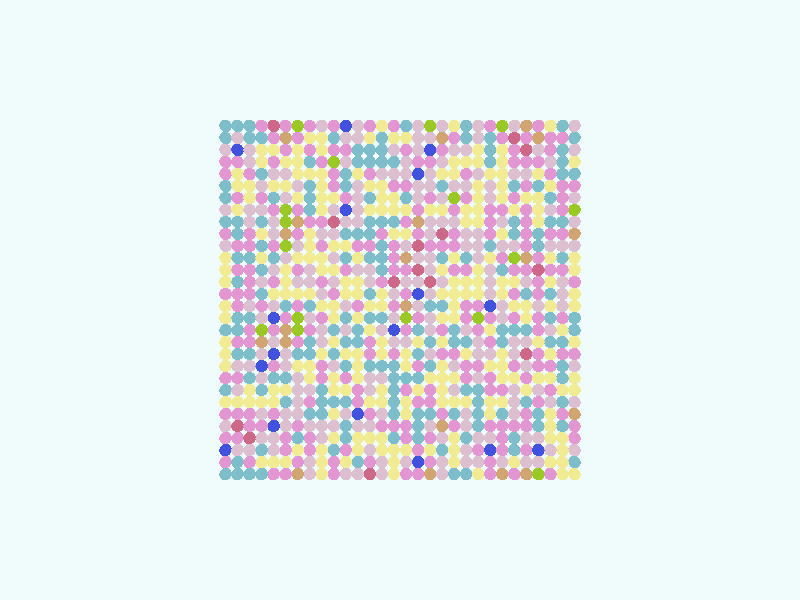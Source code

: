 global_settings {
  assumed_gamma 1
}
light_source {
  <-0.6, 1.6, 3.7>*10000
  rgb 1.3
}
camera {
  location <0,0,100>
  look_at <0,0,0>
}
background {
  color rgb < 0.87, 0.97, 0.97 >
}
sphere {
< -29.0, -29.0, 0 >, 1.0

pigment { color rgb < 0.8803193958660275, 0.8301462249215796, 0.2979230132726183 >
}}
sphere {
< -29.0, -27.0, 0 >, 1.0

pigment { color rgb < 0.2077315090991415, 0.5157205147443025, 0.5915066599989824 >
}}
sphere {
< -29.0, -25.0, 0 >, 1.0

pigment { color rgb < 0.7154118785089701, 0.519896755107106, 0.6365174253754902 >
}}
sphere {
< -29.0, -23.0, 0 >, 1.0

pigment { color rgb < 0.7636153038347331, 0.30889504363247655, 0.6459492399888547 >
}}
sphere {
< -29.0, -21.0, 0 >, 1.0

pigment { color rgb < 0.7636153038347331, 0.30889504363247655, 0.6459492399888547 >
}}
sphere {
< -29.0, -19.0, 0 >, 1.0

pigment { color rgb < 0.6336325413091412, 0.37706257124951204, 0.16744508926202983 >
}}
sphere {
< -29.0, -17.0, 0 >, 1.0

pigment { color rgb < 0.7154118785089701, 0.519896755107106, 0.6365174253754902 >
}}
sphere {
< -29.0, -15.0, 0 >, 1.0

pigment { color rgb < 0.8803193958660275, 0.8301462249215796, 0.2979230132726183 >
}}
sphere {
< -29.0, -13.0, 0 >, 1.0

pigment { color rgb < 0.8803193958660275, 0.8301462249215796, 0.2979230132726183 >
}}
sphere {
< -29.0, -11.0, 0 >, 1.0

pigment { color rgb < 0.7154118785089701, 0.519896755107106, 0.6365174253754902 >
}}
sphere {
< -29.0, -9.0, 0 >, 1.0

pigment { color rgb < 0.7636153038347331, 0.30889504363247655, 0.6459492399888547 >
}}
sphere {
< -29.0, -7.0, 0 >, 1.0

pigment { color rgb < 0.8803193958660275, 0.8301462249215796, 0.2979230132726183 >
}}
sphere {
< -29.0, -5.0, 0 >, 1.0

pigment { color rgb < 0.2077315090991415, 0.5157205147443025, 0.5915066599989824 >
}}
sphere {
< -29.0, -3.0, 0 >, 1.0

pigment { color rgb < 0.2077315090991415, 0.5157205147443025, 0.5915066599989824 >
}}
sphere {
< -29.0, -1.0, 0 >, 1.0

pigment { color rgb < 0.8803193958660275, 0.8301462249215796, 0.2979230132726183 >
}}
sphere {
< -29.0, 1.0, 0 >, 1.0

pigment { color rgb < 0.8803193958660275, 0.8301462249215796, 0.2979230132726183 >
}}
sphere {
< -29.0, 3.0, 0 >, 1.0

pigment { color rgb < 0.7636153038347331, 0.30889504363247655, 0.6459492399888547 >
}}
sphere {
< -29.0, 5.0, 0 >, 1.0

pigment { color rgb < 0.8803193958660275, 0.8301462249215796, 0.2979230132726183 >
}}
sphere {
< -29.0, 7.0, 0 >, 1.0

pigment { color rgb < 0.8803193958660275, 0.8301462249215796, 0.2979230132726183 >
}}
sphere {
< -29.0, 9.0, 0 >, 1.0

pigment { color rgb < 0.7154118785089701, 0.519896755107106, 0.6365174253754902 >
}}
sphere {
< -29.0, 11.0, 0 >, 1.0

pigment { color rgb < 0.6336325413091412, 0.37706257124951204, 0.16744508926202983 >
}}
sphere {
< -29.0, 13.0, 0 >, 1.0

pigment { color rgb < 0.7154118785089701, 0.519896755107106, 0.6365174253754902 >
}}
sphere {
< -29.0, 15.0, 0 >, 1.0

pigment { color rgb < 0.3223837743951764, 0.584240707089664, 0.018487195054689876 >
}}
sphere {
< -29.0, 17.0, 0 >, 1.0

pigment { color rgb < 0.7154118785089701, 0.519896755107106, 0.6365174253754902 >
}}
sphere {
< -29.0, 19.0, 0 >, 1.0

pigment { color rgb < 0.7636153038347331, 0.30889504363247655, 0.6459492399888547 >
}}
sphere {
< -29.0, 21.0, 0 >, 1.0

pigment { color rgb < 0.2077315090991415, 0.5157205147443025, 0.5915066599989824 >
}}
sphere {
< -29.0, 23.0, 0 >, 1.0

pigment { color rgb < 0.8803193958660275, 0.8301462249215796, 0.2979230132726183 >
}}
sphere {
< -29.0, 25.0, 0 >, 1.0

pigment { color rgb < 0.7154118785089701, 0.519896755107106, 0.6365174253754902 >
}}
sphere {
< -29.0, 27.0, 0 >, 1.0

pigment { color rgb < 0.2077315090991415, 0.5157205147443025, 0.5915066599989824 >
}}
sphere {
< -29.0, 29.0, 0 >, 1.0

pigment { color rgb < 0.7154118785089701, 0.519896755107106, 0.6365174253754902 >
}}
sphere {
< -27.0, -29.0, 0 >, 1.0

pigment { color rgb < 0.8803193958660275, 0.8301462249215796, 0.2979230132726183 >
}}
sphere {
< -27.0, -27.0, 0 >, 1.0

pigment { color rgb < 0.8803193958660275, 0.8301462249215796, 0.2979230132726183 >
}}
sphere {
< -27.0, -25.0, 0 >, 1.0

pigment { color rgb < 0.8803193958660275, 0.8301462249215796, 0.2979230132726183 >
}}
sphere {
< -27.0, -23.0, 0 >, 1.0

pigment { color rgb < 0.8803193958660275, 0.8301462249215796, 0.2979230132726183 >
}}
sphere {
< -27.0, -21.0, 0 >, 1.0

pigment { color rgb < 0.2077315090991415, 0.5157205147443025, 0.5915066599989824 >
}}
sphere {
< -27.0, -19.0, 0 >, 1.0

pigment { color rgb < 0.7636153038347331, 0.30889504363247655, 0.6459492399888547 >
}}
sphere {
< -27.0, -17.0, 0 >, 1.0

pigment { color rgb < 0.2077315090991415, 0.5157205147443025, 0.5915066599989824 >
}}
sphere {
< -27.0, -15.0, 0 >, 1.0

pigment { color rgb < 0.8803193958660275, 0.8301462249215796, 0.2979230132726183 >
}}
sphere {
< -27.0, -13.0, 0 >, 1.0

pigment { color rgb < 0.2077315090991415, 0.5157205147443025, 0.5915066599989824 >
}}
sphere {
< -27.0, -11.0, 0 >, 1.0

pigment { color rgb < 0.2077315090991415, 0.5157205147443025, 0.5915066599989824 >
}}
sphere {
< -27.0, -9.0, 0 >, 1.0

pigment { color rgb < 0.7636153038347331, 0.30889504363247655, 0.6459492399888547 >
}}
sphere {
< -27.0, -7.0, 0 >, 1.0

pigment { color rgb < 0.2077315090991415, 0.5157205147443025, 0.5915066599989824 >
}}
sphere {
< -27.0, -5.0, 0 >, 1.0

pigment { color rgb < 0.8803193958660275, 0.8301462249215796, 0.2979230132726183 >
}}
sphere {
< -27.0, -3.0, 0 >, 1.0

pigment { color rgb < 0.7636153038347331, 0.30889504363247655, 0.6459492399888547 >
}}
sphere {
< -27.0, -1.0, 0 >, 1.0

pigment { color rgb < 0.7154118785089701, 0.519896755107106, 0.6365174253754902 >
}}
sphere {
< -27.0, 1.0, 0 >, 1.0

pigment { color rgb < 0.7154118785089701, 0.519896755107106, 0.6365174253754902 >
}}
sphere {
< -27.0, 3.0, 0 >, 1.0

pigment { color rgb < 0.7154118785089701, 0.519896755107106, 0.6365174253754902 >
}}
sphere {
< -27.0, 5.0, 0 >, 1.0

pigment { color rgb < 0.7636153038347331, 0.30889504363247655, 0.6459492399888547 >
}}
sphere {
< -27.0, 7.0, 0 >, 1.0

pigment { color rgb < 0.2077315090991415, 0.5157205147443025, 0.5915066599989824 >
}}
sphere {
< -27.0, 9.0, 0 >, 1.0

pigment { color rgb < 0.7154118785089701, 0.519896755107106, 0.6365174253754902 >
}}
sphere {
< -27.0, 11.0, 0 >, 1.0

pigment { color rgb < 0.7636153038347331, 0.30889504363247655, 0.6459492399888547 >
}}
sphere {
< -27.0, 13.0, 0 >, 1.0

pigment { color rgb < 0.2077315090991415, 0.5157205147443025, 0.5915066599989824 >
}}
sphere {
< -27.0, 15.0, 0 >, 1.0

pigment { color rgb < 0.7636153038347331, 0.30889504363247655, 0.6459492399888547 >
}}
sphere {
< -27.0, 17.0, 0 >, 1.0

pigment { color rgb < 0.7636153038347331, 0.30889504363247655, 0.6459492399888547 >
}}
sphere {
< -27.0, 19.0, 0 >, 1.0

pigment { color rgb < 0.7636153038347331, 0.30889504363247655, 0.6459492399888547 >
}}
sphere {
< -27.0, 21.0, 0 >, 1.0

pigment { color rgb < 0.2077315090991415, 0.5157205147443025, 0.5915066599989824 >
}}
sphere {
< -27.0, 23.0, 0 >, 1.0

pigment { color rgb < 0.2077315090991415, 0.5157205147443025, 0.5915066599989824 >
}}
sphere {
< -27.0, 25.0, 0 >, 1.0

pigment { color rgb < 0.2077315090991415, 0.5157205147443025, 0.5915066599989824 >
}}
sphere {
< -27.0, 27.0, 0 >, 1.0

pigment { color rgb < 0.7636153038347331, 0.30889504363247655, 0.6459492399888547 >
}}
sphere {
< -27.0, 29.0, 0 >, 1.0

pigment { color rgb < 0.2077315090991415, 0.5157205147443025, 0.5915066599989824 >
}}
sphere {
< -25.0, -29.0, 0 >, 1.0

pigment { color rgb < 0.7636153038347331, 0.30889504363247655, 0.6459492399888547 >
}}
sphere {
< -25.0, -27.0, 0 >, 1.0

pigment { color rgb < 0.8803193958660275, 0.8301462249215796, 0.2979230132726183 >
}}
sphere {
< -25.0, -25.0, 0 >, 1.0

pigment { color rgb < 0.7154118785089701, 0.519896755107106, 0.6365174253754902 >
}}
sphere {
< -25.0, -23.0, 0 >, 1.0

pigment { color rgb < 0.8803193958660275, 0.8301462249215796, 0.2979230132726183 >
}}
sphere {
< -25.0, -21.0, 0 >, 1.0

pigment { color rgb < 0.8803193958660275, 0.8301462249215796, 0.2979230132726183 >
}}
sphere {
< -25.0, -19.0, 0 >, 1.0

pigment { color rgb < 0.8803193958660275, 0.8301462249215796, 0.2979230132726183 >
}}
sphere {
< -25.0, -17.0, 0 >, 1.0

pigment { color rgb < 0.7154118785089701, 0.519896755107106, 0.6365174253754902 >
}}
sphere {
< -25.0, -15.0, 0 >, 1.0

pigment { color rgb < 0.7636153038347331, 0.30889504363247655, 0.6459492399888547 >
}}
sphere {
< -25.0, -13.0, 0 >, 1.0

pigment { color rgb < 0.8803193958660275, 0.8301462249215796, 0.2979230132726183 >
}}
sphere {
< -25.0, -11.0, 0 >, 1.0

pigment { color rgb < 0.7636153038347331, 0.30889504363247655, 0.6459492399888547 >
}}
sphere {
< -25.0, -9.0, 0 >, 1.0

pigment { color rgb < 0.8803193958660275, 0.8301462249215796, 0.2979230132726183 >
}}
sphere {
< -25.0, -7.0, 0 >, 1.0

pigment { color rgb < 0.2077315090991415, 0.5157205147443025, 0.5915066599989824 >
}}
sphere {
< -25.0, -5.0, 0 >, 1.0

pigment { color rgb < 0.7154118785089701, 0.519896755107106, 0.6365174253754902 >
}}
sphere {
< -25.0, -3.0, 0 >, 1.0

pigment { color rgb < 0.2077315090991415, 0.5157205147443025, 0.5915066599989824 >
}}
sphere {
< -25.0, -1.0, 0 >, 1.0

pigment { color rgb < 0.8803193958660275, 0.8301462249215796, 0.2979230132726183 >
}}
sphere {
< -25.0, 1.0, 0 >, 1.0

pigment { color rgb < 0.2077315090991415, 0.5157205147443025, 0.5915066599989824 >
}}
sphere {
< -25.0, 3.0, 0 >, 1.0

pigment { color rgb < 0.8803193958660275, 0.8301462249215796, 0.2979230132726183 >
}}
sphere {
< -25.0, 5.0, 0 >, 1.0

pigment { color rgb < 0.7636153038347331, 0.30889504363247655, 0.6459492399888547 >
}}
sphere {
< -25.0, 7.0, 0 >, 1.0

pigment { color rgb < 0.8803193958660275, 0.8301462249215796, 0.2979230132726183 >
}}
sphere {
< -25.0, 9.0, 0 >, 1.0

pigment { color rgb < 0.7154118785089701, 0.519896755107106, 0.6365174253754902 >
}}
sphere {
< -25.0, 11.0, 0 >, 1.0

pigment { color rgb < 0.7636153038347331, 0.30889504363247655, 0.6459492399888547 >
}}
sphere {
< -25.0, 13.0, 0 >, 1.0

pigment { color rgb < 0.2077315090991415, 0.5157205147443025, 0.5915066599989824 >
}}
sphere {
< -25.0, 15.0, 0 >, 1.0

pigment { color rgb < 0.7154118785089701, 0.519896755107106, 0.6365174253754902 >
}}
sphere {
< -25.0, 17.0, 0 >, 1.0

pigment { color rgb < 0.2077315090991415, 0.5157205147443025, 0.5915066599989824 >
}}
sphere {
< -25.0, 19.0, 0 >, 1.0

pigment { color rgb < 0.8803193958660275, 0.8301462249215796, 0.2979230132726183 >
}}
sphere {
< -25.0, 21.0, 0 >, 1.0

pigment { color rgb < 0.7636153038347331, 0.30889504363247655, 0.6459492399888547 >
}}
sphere {
< -25.0, 23.0, 0 >, 1.0

pigment { color rgb < 0.7154118785089701, 0.519896755107106, 0.6365174253754902 >
}}
sphere {
< -25.0, 25.0, 0 >, 1.0

pigment { color rgb < 0.7636153038347331, 0.30889504363247655, 0.6459492399888547 >
}}
sphere {
< -25.0, 27.0, 0 >, 1.0

pigment { color rgb < 0.7636153038347331, 0.30889504363247655, 0.6459492399888547 >
}}
sphere {
< -25.0, 29.0, 0 >, 1.0

pigment { color rgb < 0.8803193958660275, 0.8301462249215796, 0.2979230132726183 >
}}
sphere {
< -23.0, -29.0, 0 >, 1.0

pigment { color rgb < 0.3223837743951764, 0.584240707089664, 0.018487195054689876 >
}}
sphere {
< -23.0, -27.0, 0 >, 1.0

pigment { color rgb < 0.7154118785089701, 0.519896755107106, 0.6365174253754902 >
}}
sphere {
< -23.0, -25.0, 0 >, 1.0

pigment { color rgb < 0.05162103072778623, 0.0842021681176135, 0.7332314273187003 >
}}
sphere {
< -23.0, -23.0, 0 >, 1.0

pigment { color rgb < 0.7154118785089701, 0.519896755107106, 0.6365174253754902 >
}}
sphere {
< -23.0, -21.0, 0 >, 1.0

pigment { color rgb < 0.2077315090991415, 0.5157205147443025, 0.5915066599989824 >
}}
sphere {
< -23.0, -19.0, 0 >, 1.0

pigment { color rgb < 0.2077315090991415, 0.5157205147443025, 0.5915066599989824 >
}}
sphere {
< -23.0, -17.0, 0 >, 1.0

pigment { color rgb < 0.7636153038347331, 0.30889504363247655, 0.6459492399888547 >
}}
sphere {
< -23.0, -15.0, 0 >, 1.0

pigment { color rgb < 0.7154118785089701, 0.519896755107106, 0.6365174253754902 >
}}
sphere {
< -23.0, -13.0, 0 >, 1.0

pigment { color rgb < 0.8803193958660275, 0.8301462249215796, 0.2979230132726183 >
}}
sphere {
< -23.0, -11.0, 0 >, 1.0

pigment { color rgb < 0.7636153038347331, 0.30889504363247655, 0.6459492399888547 >
}}
sphere {
< -23.0, -9.0, 0 >, 1.0

pigment { color rgb < 0.7636153038347331, 0.30889504363247655, 0.6459492399888547 >
}}
sphere {
< -23.0, -7.0, 0 >, 1.0

pigment { color rgb < 0.8803193958660275, 0.8301462249215796, 0.2979230132726183 >
}}
sphere {
< -23.0, -5.0, 0 >, 1.0

pigment { color rgb < 0.7636153038347331, 0.30889504363247655, 0.6459492399888547 >
}}
sphere {
< -23.0, -3.0, 0 >, 1.0

pigment { color rgb < 0.7636153038347331, 0.30889504363247655, 0.6459492399888547 >
}}
sphere {
< -23.0, -1.0, 0 >, 1.0

pigment { color rgb < 0.7154118785089701, 0.519896755107106, 0.6365174253754902 >
}}
sphere {
< -23.0, 1.0, 0 >, 1.0

pigment { color rgb < 0.7636153038347331, 0.30889504363247655, 0.6459492399888547 >
}}
sphere {
< -23.0, 3.0, 0 >, 1.0

pigment { color rgb < 0.7636153038347331, 0.30889504363247655, 0.6459492399888547 >
}}
sphere {
< -23.0, 5.0, 0 >, 1.0

pigment { color rgb < 0.6150258273570481, 0.13917135848319995, 0.25093960347997024 >
}}
sphere {
< -23.0, 7.0, 0 >, 1.0

pigment { color rgb < 0.7636153038347331, 0.30889504363247655, 0.6459492399888547 >
}}
sphere {
< -23.0, 9.0, 0 >, 1.0

pigment { color rgb < 0.2077315090991415, 0.5157205147443025, 0.5915066599989824 >
}}
sphere {
< -23.0, 11.0, 0 >, 1.0

pigment { color rgb < 0.2077315090991415, 0.5157205147443025, 0.5915066599989824 >
}}
sphere {
< -23.0, 13.0, 0 >, 1.0

pigment { color rgb < 0.8803193958660275, 0.8301462249215796, 0.2979230132726183 >
}}
sphere {
< -23.0, 15.0, 0 >, 1.0

pigment { color rgb < 0.8803193958660275, 0.8301462249215796, 0.2979230132726183 >
}}
sphere {
< -23.0, 17.0, 0 >, 1.0

pigment { color rgb < 0.8803193958660275, 0.8301462249215796, 0.2979230132726183 >
}}
sphere {
< -23.0, 19.0, 0 >, 1.0

pigment { color rgb < 0.2077315090991415, 0.5157205147443025, 0.5915066599989824 >
}}
sphere {
< -23.0, 21.0, 0 >, 1.0

pigment { color rgb < 0.8803193958660275, 0.8301462249215796, 0.2979230132726183 >
}}
sphere {
< -23.0, 23.0, 0 >, 1.0

pigment { color rgb < 0.7636153038347331, 0.30889504363247655, 0.6459492399888547 >
}}
sphere {
< -23.0, 25.0, 0 >, 1.0

pigment { color rgb < 0.7154118785089701, 0.519896755107106, 0.6365174253754902 >
}}
sphere {
< -23.0, 27.0, 0 >, 1.0

pigment { color rgb < 0.6336325413091412, 0.37706257124951204, 0.16744508926202983 >
}}
sphere {
< -23.0, 29.0, 0 >, 1.0

pigment { color rgb < 0.7636153038347331, 0.30889504363247655, 0.6459492399888547 >
}}
sphere {
< -21.0, -29.0, 0 >, 1.0

pigment { color rgb < 0.6336325413091412, 0.37706257124951204, 0.16744508926202983 >
}}
sphere {
< -21.0, -27.0, 0 >, 1.0

pigment { color rgb < 0.7154118785089701, 0.519896755107106, 0.6365174253754902 >
}}
sphere {
< -21.0, -25.0, 0 >, 1.0

pigment { color rgb < 0.7636153038347331, 0.30889504363247655, 0.6459492399888547 >
}}
sphere {
< -21.0, -23.0, 0 >, 1.0

pigment { color rgb < 0.7154118785089701, 0.519896755107106, 0.6365174253754902 >
}}
sphere {
< -21.0, -21.0, 0 >, 1.0

pigment { color rgb < 0.7636153038347331, 0.30889504363247655, 0.6459492399888547 >
}}
sphere {
< -21.0, -19.0, 0 >, 1.0

pigment { color rgb < 0.7636153038347331, 0.30889504363247655, 0.6459492399888547 >
}}
sphere {
< -21.0, -17.0, 0 >, 1.0

pigment { color rgb < 0.2077315090991415, 0.5157205147443025, 0.5915066599989824 >
}}
sphere {
< -21.0, -15.0, 0 >, 1.0

pigment { color rgb < 0.8803193958660275, 0.8301462249215796, 0.2979230132726183 >
}}
sphere {
< -21.0, -13.0, 0 >, 1.0

pigment { color rgb < 0.7636153038347331, 0.30889504363247655, 0.6459492399888547 >
}}
sphere {
< -21.0, -11.0, 0 >, 1.0

pigment { color rgb < 0.7154118785089701, 0.519896755107106, 0.6365174253754902 >
}}
sphere {
< -21.0, -9.0, 0 >, 1.0

pigment { color rgb < 0.6150258273570481, 0.13917135848319995, 0.25093960347997024 >
}}
sphere {
< -21.0, -7.0, 0 >, 1.0

pigment { color rgb < 0.7154118785089701, 0.519896755107106, 0.6365174253754902 >
}}
sphere {
< -21.0, -5.0, 0 >, 1.0

pigment { color rgb < 0.2077315090991415, 0.5157205147443025, 0.5915066599989824 >
}}
sphere {
< -21.0, -3.0, 0 >, 1.0

pigment { color rgb < 0.8803193958660275, 0.8301462249215796, 0.2979230132726183 >
}}
sphere {
< -21.0, -1.0, 0 >, 1.0

pigment { color rgb < 0.8803193958660275, 0.8301462249215796, 0.2979230132726183 >
}}
sphere {
< -21.0, 1.0, 0 >, 1.0

pigment { color rgb < 0.2077315090991415, 0.5157205147443025, 0.5915066599989824 >
}}
sphere {
< -21.0, 3.0, 0 >, 1.0

pigment { color rgb < 0.7154118785089701, 0.519896755107106, 0.6365174253754902 >
}}
sphere {
< -21.0, 5.0, 0 >, 1.0

pigment { color rgb < 0.7636153038347331, 0.30889504363247655, 0.6459492399888547 >
}}
sphere {
< -21.0, 7.0, 0 >, 1.0

pigment { color rgb < 0.6336325413091412, 0.37706257124951204, 0.16744508926202983 >
}}
sphere {
< -21.0, 9.0, 0 >, 1.0

pigment { color rgb < 0.7636153038347331, 0.30889504363247655, 0.6459492399888547 >
}}
sphere {
< -21.0, 11.0, 0 >, 1.0

pigment { color rgb < 0.7636153038347331, 0.30889504363247655, 0.6459492399888547 >
}}
sphere {
< -21.0, 13.0, 0 >, 1.0

pigment { color rgb < 0.7636153038347331, 0.30889504363247655, 0.6459492399888547 >
}}
sphere {
< -21.0, 15.0, 0 >, 1.0

pigment { color rgb < 0.7636153038347331, 0.30889504363247655, 0.6459492399888547 >
}}
sphere {
< -21.0, 17.0, 0 >, 1.0

pigment { color rgb < 0.8803193958660275, 0.8301462249215796, 0.2979230132726183 >
}}
sphere {
< -21.0, 19.0, 0 >, 1.0

pigment { color rgb < 0.7636153038347331, 0.30889504363247655, 0.6459492399888547 >
}}
sphere {
< -21.0, 21.0, 0 >, 1.0

pigment { color rgb < 0.7154118785089701, 0.519896755107106, 0.6365174253754902 >
}}
sphere {
< -21.0, 23.0, 0 >, 1.0

pigment { color rgb < 0.7636153038347331, 0.30889504363247655, 0.6459492399888547 >
}}
sphere {
< -21.0, 25.0, 0 >, 1.0

pigment { color rgb < 0.6150258273570481, 0.13917135848319995, 0.25093960347997024 >
}}
sphere {
< -21.0, 27.0, 0 >, 1.0

pigment { color rgb < 0.7636153038347331, 0.30889504363247655, 0.6459492399888547 >
}}
sphere {
< -21.0, 29.0, 0 >, 1.0

pigment { color rgb < 0.6336325413091412, 0.37706257124951204, 0.16744508926202983 >
}}
sphere {
< -19.0, -29.0, 0 >, 1.0

pigment { color rgb < 0.7636153038347331, 0.30889504363247655, 0.6459492399888547 >
}}
sphere {
< -19.0, -27.0, 0 >, 1.0

pigment { color rgb < 0.8803193958660275, 0.8301462249215796, 0.2979230132726183 >
}}
sphere {
< -19.0, -25.0, 0 >, 1.0

pigment { color rgb < 0.2077315090991415, 0.5157205147443025, 0.5915066599989824 >
}}
sphere {
< -19.0, -23.0, 0 >, 1.0

pigment { color rgb < 0.2077315090991415, 0.5157205147443025, 0.5915066599989824 >
}}
sphere {
< -19.0, -21.0, 0 >, 1.0

pigment { color rgb < 0.7636153038347331, 0.30889504363247655, 0.6459492399888547 >
}}
sphere {
< -19.0, -19.0, 0 >, 1.0

pigment { color rgb < 0.7154118785089701, 0.519896755107106, 0.6365174253754902 >
}}
sphere {
< -19.0, -17.0, 0 >, 1.0

pigment { color rgb < 0.7154118785089701, 0.519896755107106, 0.6365174253754902 >
}}
sphere {
< -19.0, -15.0, 0 >, 1.0

pigment { color rgb < 0.7154118785089701, 0.519896755107106, 0.6365174253754902 >
}}
sphere {
< -19.0, -13.0, 0 >, 1.0

pigment { color rgb < 0.8803193958660275, 0.8301462249215796, 0.2979230132726183 >
}}
sphere {
< -19.0, -11.0, 0 >, 1.0

pigment { color rgb < 0.7636153038347331, 0.30889504363247655, 0.6459492399888547 >
}}
sphere {
< -19.0, -9.0, 0 >, 1.0

pigment { color rgb < 0.7154118785089701, 0.519896755107106, 0.6365174253754902 >
}}
sphere {
< -19.0, -7.0, 0 >, 1.0

pigment { color rgb < 0.7154118785089701, 0.519896755107106, 0.6365174253754902 >
}}
sphere {
< -19.0, -5.0, 0 >, 1.0

pigment { color rgb < 0.2077315090991415, 0.5157205147443025, 0.5915066599989824 >
}}
sphere {
< -19.0, -3.0, 0 >, 1.0

pigment { color rgb < 0.7636153038347331, 0.30889504363247655, 0.6459492399888547 >
}}
sphere {
< -19.0, -1.0, 0 >, 1.0

pigment { color rgb < 0.8803193958660275, 0.8301462249215796, 0.2979230132726183 >
}}
sphere {
< -19.0, 1.0, 0 >, 1.0

pigment { color rgb < 0.7636153038347331, 0.30889504363247655, 0.6459492399888547 >
}}
sphere {
< -19.0, 3.0, 0 >, 1.0

pigment { color rgb < 0.8803193958660275, 0.8301462249215796, 0.2979230132726183 >
}}
sphere {
< -19.0, 5.0, 0 >, 1.0

pigment { color rgb < 0.7636153038347331, 0.30889504363247655, 0.6459492399888547 >
}}
sphere {
< -19.0, 7.0, 0 >, 1.0

pigment { color rgb < 0.3223837743951764, 0.584240707089664, 0.018487195054689876 >
}}
sphere {
< -19.0, 9.0, 0 >, 1.0

pigment { color rgb < 0.7154118785089701, 0.519896755107106, 0.6365174253754902 >
}}
sphere {
< -19.0, 11.0, 0 >, 1.0

pigment { color rgb < 0.2077315090991415, 0.5157205147443025, 0.5915066599989824 >
}}
sphere {
< -19.0, 13.0, 0 >, 1.0

pigment { color rgb < 0.2077315090991415, 0.5157205147443025, 0.5915066599989824 >
}}
sphere {
< -19.0, 15.0, 0 >, 1.0

pigment { color rgb < 0.8803193958660275, 0.8301462249215796, 0.2979230132726183 >
}}
sphere {
< -19.0, 17.0, 0 >, 1.0

pigment { color rgb < 0.7636153038347331, 0.30889504363247655, 0.6459492399888547 >
}}
sphere {
< -19.0, 19.0, 0 >, 1.0

pigment { color rgb < 0.2077315090991415, 0.5157205147443025, 0.5915066599989824 >
}}
sphere {
< -19.0, 21.0, 0 >, 1.0

pigment { color rgb < 0.7154118785089701, 0.519896755107106, 0.6365174253754902 >
}}
sphere {
< -19.0, 23.0, 0 >, 1.0

pigment { color rgb < 0.7636153038347331, 0.30889504363247655, 0.6459492399888547 >
}}
sphere {
< -19.0, 25.0, 0 >, 1.0

pigment { color rgb < 0.7636153038347331, 0.30889504363247655, 0.6459492399888547 >
}}
sphere {
< -19.0, 27.0, 0 >, 1.0

pigment { color rgb < 0.6150258273570481, 0.13917135848319995, 0.25093960347997024 >
}}
sphere {
< -19.0, 29.0, 0 >, 1.0

pigment { color rgb < 0.7154118785089701, 0.519896755107106, 0.6365174253754902 >
}}
sphere {
< -17.0, -29.0, 0 >, 1.0

pigment { color rgb < 0.6336325413091412, 0.37706257124951204, 0.16744508926202983 >
}}
sphere {
< -17.0, -27.0, 0 >, 1.0

pigment { color rgb < 0.7154118785089701, 0.519896755107106, 0.6365174253754902 >
}}
sphere {
< -17.0, -25.0, 0 >, 1.0

pigment { color rgb < 0.7636153038347331, 0.30889504363247655, 0.6459492399888547 >
}}
sphere {
< -17.0, -23.0, 0 >, 1.0

pigment { color rgb < 0.7636153038347331, 0.30889504363247655, 0.6459492399888547 >
}}
sphere {
< -17.0, -21.0, 0 >, 1.0

pigment { color rgb < 0.7636153038347331, 0.30889504363247655, 0.6459492399888547 >
}}
sphere {
< -17.0, -19.0, 0 >, 1.0

pigment { color rgb < 0.2077315090991415, 0.5157205147443025, 0.5915066599989824 >
}}
sphere {
< -17.0, -17.0, 0 >, 1.0

pigment { color rgb < 0.8803193958660275, 0.8301462249215796, 0.2979230132726183 >
}}
sphere {
< -17.0, -15.0, 0 >, 1.0

pigment { color rgb < 0.7636153038347331, 0.30889504363247655, 0.6459492399888547 >
}}
sphere {
< -17.0, -13.0, 0 >, 1.0

pigment { color rgb < 0.8803193958660275, 0.8301462249215796, 0.2979230132726183 >
}}
sphere {
< -17.0, -11.0, 0 >, 1.0

pigment { color rgb < 0.8803193958660275, 0.8301462249215796, 0.2979230132726183 >
}}
sphere {
< -17.0, -9.0, 0 >, 1.0

pigment { color rgb < 0.8803193958660275, 0.8301462249215796, 0.2979230132726183 >
}}
sphere {
< -17.0, -7.0, 0 >, 1.0

pigment { color rgb < 0.2077315090991415, 0.5157205147443025, 0.5915066599989824 >
}}
sphere {
< -17.0, -5.0, 0 >, 1.0

pigment { color rgb < 0.2077315090991415, 0.5157205147443025, 0.5915066599989824 >
}}
sphere {
< -17.0, -3.0, 0 >, 1.0

pigment { color rgb < 0.7154118785089701, 0.519896755107106, 0.6365174253754902 >
}}
sphere {
< -17.0, -1.0, 0 >, 1.0

pigment { color rgb < 0.7154118785089701, 0.519896755107106, 0.6365174253754902 >
}}
sphere {
< -17.0, 1.0, 0 >, 1.0

pigment { color rgb < 0.8803193958660275, 0.8301462249215796, 0.2979230132726183 >
}}
sphere {
< -17.0, 3.0, 0 >, 1.0

pigment { color rgb < 0.8803193958660275, 0.8301462249215796, 0.2979230132726183 >
}}
sphere {
< -17.0, 5.0, 0 >, 1.0

pigment { color rgb < 0.2077315090991415, 0.5157205147443025, 0.5915066599989824 >
}}
sphere {
< -17.0, 7.0, 0 >, 1.0

pigment { color rgb < 0.7636153038347331, 0.30889504363247655, 0.6459492399888547 >
}}
sphere {
< -17.0, 9.0, 0 >, 1.0

pigment { color rgb < 0.7154118785089701, 0.519896755107106, 0.6365174253754902 >
}}
sphere {
< -17.0, 11.0, 0 >, 1.0

pigment { color rgb < 0.8803193958660275, 0.8301462249215796, 0.2979230132726183 >
}}
sphere {
< -17.0, 13.0, 0 >, 1.0

pigment { color rgb < 0.7154118785089701, 0.519896755107106, 0.6365174253754902 >
}}
sphere {
< -17.0, 15.0, 0 >, 1.0

pigment { color rgb < 0.7636153038347331, 0.30889504363247655, 0.6459492399888547 >
}}
sphere {
< -17.0, 17.0, 0 >, 1.0

pigment { color rgb < 0.8803193958660275, 0.8301462249215796, 0.2979230132726183 >
}}
sphere {
< -17.0, 19.0, 0 >, 1.0

pigment { color rgb < 0.8803193958660275, 0.8301462249215796, 0.2979230132726183 >
}}
sphere {
< -17.0, 21.0, 0 >, 1.0

pigment { color rgb < 0.8803193958660275, 0.8301462249215796, 0.2979230132726183 >
}}
sphere {
< -17.0, 23.0, 0 >, 1.0

pigment { color rgb < 0.8803193958660275, 0.8301462249215796, 0.2979230132726183 >
}}
sphere {
< -17.0, 25.0, 0 >, 1.0

pigment { color rgb < 0.8803193958660275, 0.8301462249215796, 0.2979230132726183 >
}}
sphere {
< -17.0, 27.0, 0 >, 1.0

pigment { color rgb < 0.7636153038347331, 0.30889504363247655, 0.6459492399888547 >
}}
sphere {
< -17.0, 29.0, 0 >, 1.0

pigment { color rgb < 0.3223837743951764, 0.584240707089664, 0.018487195054689876 >
}}
sphere {
< -15.0, -29.0, 0 >, 1.0

pigment { color rgb < 0.7636153038347331, 0.30889504363247655, 0.6459492399888547 >
}}
sphere {
< -15.0, -27.0, 0 >, 1.0

pigment { color rgb < 0.7636153038347331, 0.30889504363247655, 0.6459492399888547 >
}}
sphere {
< -15.0, -25.0, 0 >, 1.0

pigment { color rgb < 0.05162103072778623, 0.0842021681176135, 0.7332314273187003 >
}}
sphere {
< -15.0, -23.0, 0 >, 1.0

pigment { color rgb < 0.7154118785089701, 0.519896755107106, 0.6365174253754902 >
}}
sphere {
< -15.0, -21.0, 0 >, 1.0

pigment { color rgb < 0.7636153038347331, 0.30889504363247655, 0.6459492399888547 >
}}
sphere {
< -15.0, -19.0, 0 >, 1.0

pigment { color rgb < 0.8803193958660275, 0.8301462249215796, 0.2979230132726183 >
}}
sphere {
< -15.0, -17.0, 0 >, 1.0

pigment { color rgb < 0.8803193958660275, 0.8301462249215796, 0.2979230132726183 >
}}
sphere {
< -15.0, -15.0, 0 >, 1.0

pigment { color rgb < 0.7636153038347331, 0.30889504363247655, 0.6459492399888547 >
}}
sphere {
< -15.0, -13.0, 0 >, 1.0

pigment { color rgb < 0.7636153038347331, 0.30889504363247655, 0.6459492399888547 >
}}
sphere {
< -15.0, -11.0, 0 >, 1.0

pigment { color rgb < 0.8803193958660275, 0.8301462249215796, 0.2979230132726183 >
}}
sphere {
< -15.0, -9.0, 0 >, 1.0

pigment { color rgb < 0.7154118785089701, 0.519896755107106, 0.6365174253754902 >
}}
sphere {
< -15.0, -7.0, 0 >, 1.0

pigment { color rgb < 0.7636153038347331, 0.30889504363247655, 0.6459492399888547 >
}}
sphere {
< -15.0, -5.0, 0 >, 1.0

pigment { color rgb < 0.8803193958660275, 0.8301462249215796, 0.2979230132726183 >
}}
sphere {
< -15.0, -3.0, 0 >, 1.0

pigment { color rgb < 0.7636153038347331, 0.30889504363247655, 0.6459492399888547 >
}}
sphere {
< -15.0, -1.0, 0 >, 1.0

pigment { color rgb < 0.05162103072778623, 0.0842021681176135, 0.7332314273187003 >
}}
sphere {
< -15.0, 1.0, 0 >, 1.0

pigment { color rgb < 0.7154118785089701, 0.519896755107106, 0.6365174253754902 >
}}
sphere {
< -15.0, 3.0, 0 >, 1.0

pigment { color rgb < 0.7154118785089701, 0.519896755107106, 0.6365174253754902 >
}}
sphere {
< -15.0, 5.0, 0 >, 1.0

pigment { color rgb < 0.7154118785089701, 0.519896755107106, 0.6365174253754902 >
}}
sphere {
< -15.0, 7.0, 0 >, 1.0

pigment { color rgb < 0.8803193958660275, 0.8301462249215796, 0.2979230132726183 >
}}
sphere {
< -15.0, 9.0, 0 >, 1.0

pigment { color rgb < 0.2077315090991415, 0.5157205147443025, 0.5915066599989824 >
}}
sphere {
< -15.0, 11.0, 0 >, 1.0

pigment { color rgb < 0.7636153038347331, 0.30889504363247655, 0.6459492399888547 >
}}
sphere {
< -15.0, 13.0, 0 >, 1.0

pigment { color rgb < 0.7636153038347331, 0.30889504363247655, 0.6459492399888547 >
}}
sphere {
< -15.0, 15.0, 0 >, 1.0

pigment { color rgb < 0.7636153038347331, 0.30889504363247655, 0.6459492399888547 >
}}
sphere {
< -15.0, 17.0, 0 >, 1.0

pigment { color rgb < 0.7154118785089701, 0.519896755107106, 0.6365174253754902 >
}}
sphere {
< -15.0, 19.0, 0 >, 1.0

pigment { color rgb < 0.7154118785089701, 0.519896755107106, 0.6365174253754902 >
}}
sphere {
< -15.0, 21.0, 0 >, 1.0

pigment { color rgb < 0.8803193958660275, 0.8301462249215796, 0.2979230132726183 >
}}
sphere {
< -15.0, 23.0, 0 >, 1.0

pigment { color rgb < 0.2077315090991415, 0.5157205147443025, 0.5915066599989824 >
}}
sphere {
< -15.0, 25.0, 0 >, 1.0

pigment { color rgb < 0.2077315090991415, 0.5157205147443025, 0.5915066599989824 >
}}
sphere {
< -15.0, 27.0, 0 >, 1.0

pigment { color rgb < 0.2077315090991415, 0.5157205147443025, 0.5915066599989824 >
}}
sphere {
< -15.0, 29.0, 0 >, 1.0

pigment { color rgb < 0.7636153038347331, 0.30889504363247655, 0.6459492399888547 >
}}
sphere {
< -13.0, -29.0, 0 >, 1.0

pigment { color rgb < 0.8803193958660275, 0.8301462249215796, 0.2979230132726183 >
}}
sphere {
< -13.0, -27.0, 0 >, 1.0

pigment { color rgb < 0.7154118785089701, 0.519896755107106, 0.6365174253754902 >
}}
sphere {
< -13.0, -25.0, 0 >, 1.0

pigment { color rgb < 0.7636153038347331, 0.30889504363247655, 0.6459492399888547 >
}}
sphere {
< -13.0, -23.0, 0 >, 1.0

pigment { color rgb < 0.7154118785089701, 0.519896755107106, 0.6365174253754902 >
}}
sphere {
< -13.0, -21.0, 0 >, 1.0

pigment { color rgb < 0.2077315090991415, 0.5157205147443025, 0.5915066599989824 >
}}
sphere {
< -13.0, -19.0, 0 >, 1.0

pigment { color rgb < 0.2077315090991415, 0.5157205147443025, 0.5915066599989824 >
}}
sphere {
< -13.0, -17.0, 0 >, 1.0

pigment { color rgb < 0.2077315090991415, 0.5157205147443025, 0.5915066599989824 >
}}
sphere {
< -13.0, -15.0, 0 >, 1.0

pigment { color rgb < 0.2077315090991415, 0.5157205147443025, 0.5915066599989824 >
}}
sphere {
< -13.0, -13.0, 0 >, 1.0

pigment { color rgb < 0.7154118785089701, 0.519896755107106, 0.6365174253754902 >
}}
sphere {
< -13.0, -11.0, 0 >, 1.0

pigment { color rgb < 0.7636153038347331, 0.30889504363247655, 0.6459492399888547 >
}}
sphere {
< -13.0, -9.0, 0 >, 1.0

pigment { color rgb < 0.7154118785089701, 0.519896755107106, 0.6365174253754902 >
}}
sphere {
< -13.0, -7.0, 0 >, 1.0

pigment { color rgb < 0.7154118785089701, 0.519896755107106, 0.6365174253754902 >
}}
sphere {
< -13.0, -5.0, 0 >, 1.0

pigment { color rgb < 0.7636153038347331, 0.30889504363247655, 0.6459492399888547 >
}}
sphere {
< -13.0, -3.0, 0 >, 1.0

pigment { color rgb < 0.3223837743951764, 0.584240707089664, 0.018487195054689876 >
}}
sphere {
< -13.0, -1.0, 0 >, 1.0

pigment { color rgb < 0.7636153038347331, 0.30889504363247655, 0.6459492399888547 >
}}
sphere {
< -13.0, 1.0, 0 >, 1.0

pigment { color rgb < 0.8803193958660275, 0.8301462249215796, 0.2979230132726183 >
}}
sphere {
< -13.0, 3.0, 0 >, 1.0

pigment { color rgb < 0.8803193958660275, 0.8301462249215796, 0.2979230132726183 >
}}
sphere {
< -13.0, 5.0, 0 >, 1.0

pigment { color rgb < 0.8803193958660275, 0.8301462249215796, 0.2979230132726183 >
}}
sphere {
< -13.0, 7.0, 0 >, 1.0

pigment { color rgb < 0.7154118785089701, 0.519896755107106, 0.6365174253754902 >
}}
sphere {
< -13.0, 9.0, 0 >, 1.0

pigment { color rgb < 0.7154118785089701, 0.519896755107106, 0.6365174253754902 >
}}
sphere {
< -13.0, 11.0, 0 >, 1.0

pigment { color rgb < 0.7154118785089701, 0.519896755107106, 0.6365174253754902 >
}}
sphere {
< -13.0, 13.0, 0 >, 1.0

pigment { color rgb < 0.8803193958660275, 0.8301462249215796, 0.2979230132726183 >
}}
sphere {
< -13.0, 15.0, 0 >, 1.0

pigment { color rgb < 0.8803193958660275, 0.8301462249215796, 0.2979230132726183 >
}}
sphere {
< -13.0, 17.0, 0 >, 1.0

pigment { color rgb < 0.8803193958660275, 0.8301462249215796, 0.2979230132726183 >
}}
sphere {
< -13.0, 19.0, 0 >, 1.0

pigment { color rgb < 0.8803193958660275, 0.8301462249215796, 0.2979230132726183 >
}}
sphere {
< -13.0, 21.0, 0 >, 1.0

pigment { color rgb < 0.7154118785089701, 0.519896755107106, 0.6365174253754902 >
}}
sphere {
< -13.0, 23.0, 0 >, 1.0

pigment { color rgb < 0.8803193958660275, 0.8301462249215796, 0.2979230132726183 >
}}
sphere {
< -13.0, 25.0, 0 >, 1.0

pigment { color rgb < 0.8803193958660275, 0.8301462249215796, 0.2979230132726183 >
}}
sphere {
< -13.0, 27.0, 0 >, 1.0

pigment { color rgb < 0.7154118785089701, 0.519896755107106, 0.6365174253754902 >
}}
sphere {
< -13.0, 29.0, 0 >, 1.0

pigment { color rgb < 0.7154118785089701, 0.519896755107106, 0.6365174253754902 >
}}
sphere {
< -11.0, -29.0, 0 >, 1.0

pigment { color rgb < 0.2077315090991415, 0.5157205147443025, 0.5915066599989824 >
}}
sphere {
< -11.0, -27.0, 0 >, 1.0

pigment { color rgb < 0.7154118785089701, 0.519896755107106, 0.6365174253754902 >
}}
sphere {
< -11.0, -25.0, 0 >, 1.0

pigment { color rgb < 0.7154118785089701, 0.519896755107106, 0.6365174253754902 >
}}
sphere {
< -11.0, -23.0, 0 >, 1.0

pigment { color rgb < 0.2077315090991415, 0.5157205147443025, 0.5915066599989824 >
}}
sphere {
< -11.0, -21.0, 0 >, 1.0

pigment { color rgb < 0.7154118785089701, 0.519896755107106, 0.6365174253754902 >
}}
sphere {
< -11.0, -19.0, 0 >, 1.0

pigment { color rgb < 0.7154118785089701, 0.519896755107106, 0.6365174253754902 >
}}
sphere {
< -11.0, -17.0, 0 >, 1.0

pigment { color rgb < 0.8803193958660275, 0.8301462249215796, 0.2979230132726183 >
}}
sphere {
< -11.0, -15.0, 0 >, 1.0

pigment { color rgb < 0.2077315090991415, 0.5157205147443025, 0.5915066599989824 >
}}
sphere {
< -11.0, -13.0, 0 >, 1.0

pigment { color rgb < 0.7636153038347331, 0.30889504363247655, 0.6459492399888547 >
}}
sphere {
< -11.0, -11.0, 0 >, 1.0

pigment { color rgb < 0.7636153038347331, 0.30889504363247655, 0.6459492399888547 >
}}
sphere {
< -11.0, -9.0, 0 >, 1.0

pigment { color rgb < 0.8803193958660275, 0.8301462249215796, 0.2979230132726183 >
}}
sphere {
< -11.0, -7.0, 0 >, 1.0

pigment { color rgb < 0.2077315090991415, 0.5157205147443025, 0.5915066599989824 >
}}
sphere {
< -11.0, -5.0, 0 >, 1.0

pigment { color rgb < 0.7154118785089701, 0.519896755107106, 0.6365174253754902 >
}}
sphere {
< -11.0, -3.0, 0 >, 1.0

pigment { color rgb < 0.7636153038347331, 0.30889504363247655, 0.6459492399888547 >
}}
sphere {
< -11.0, -1.0, 0 >, 1.0

pigment { color rgb < 0.7636153038347331, 0.30889504363247655, 0.6459492399888547 >
}}
sphere {
< -11.0, 1.0, 0 >, 1.0

pigment { color rgb < 0.8803193958660275, 0.8301462249215796, 0.2979230132726183 >
}}
sphere {
< -11.0, 3.0, 0 >, 1.0

pigment { color rgb < 0.8803193958660275, 0.8301462249215796, 0.2979230132726183 >
}}
sphere {
< -11.0, 5.0, 0 >, 1.0

pigment { color rgb < 0.7636153038347331, 0.30889504363247655, 0.6459492399888547 >
}}
sphere {
< -11.0, 7.0, 0 >, 1.0

pigment { color rgb < 0.2077315090991415, 0.5157205147443025, 0.5915066599989824 >
}}
sphere {
< -11.0, 9.0, 0 >, 1.0

pigment { color rgb < 0.7154118785089701, 0.519896755107106, 0.6365174253754902 >
}}
sphere {
< -11.0, 11.0, 0 >, 1.0

pigment { color rgb < 0.7154118785089701, 0.519896755107106, 0.6365174253754902 >
}}
sphere {
< -11.0, 13.0, 0 >, 1.0

pigment { color rgb < 0.8803193958660275, 0.8301462249215796, 0.2979230132726183 >
}}
sphere {
< -11.0, 15.0, 0 >, 1.0

pigment { color rgb < 0.8803193958660275, 0.8301462249215796, 0.2979230132726183 >
}}
sphere {
< -11.0, 17.0, 0 >, 1.0

pigment { color rgb < 0.7636153038347331, 0.30889504363247655, 0.6459492399888547 >
}}
sphere {
< -11.0, 19.0, 0 >, 1.0

pigment { color rgb < 0.7154118785089701, 0.519896755107106, 0.6365174253754902 >
}}
sphere {
< -11.0, 21.0, 0 >, 1.0

pigment { color rgb < 0.7636153038347331, 0.30889504363247655, 0.6459492399888547 >
}}
sphere {
< -11.0, 23.0, 0 >, 1.0

pigment { color rgb < 0.8803193958660275, 0.8301462249215796, 0.2979230132726183 >
}}
sphere {
< -11.0, 25.0, 0 >, 1.0

pigment { color rgb < 0.7154118785089701, 0.519896755107106, 0.6365174253754902 >
}}
sphere {
< -11.0, 27.0, 0 >, 1.0

pigment { color rgb < 0.2077315090991415, 0.5157205147443025, 0.5915066599989824 >
}}
sphere {
< -11.0, 29.0, 0 >, 1.0

pigment { color rgb < 0.2077315090991415, 0.5157205147443025, 0.5915066599989824 >
}}
sphere {
< -9.0, -29.0, 0 >, 1.0

pigment { color rgb < 0.2077315090991415, 0.5157205147443025, 0.5915066599989824 >
}}
sphere {
< -9.0, -27.0, 0 >, 1.0

pigment { color rgb < 0.8803193958660275, 0.8301462249215796, 0.2979230132726183 >
}}
sphere {
< -9.0, -25.0, 0 >, 1.0

pigment { color rgb < 0.8803193958660275, 0.8301462249215796, 0.2979230132726183 >
}}
sphere {
< -9.0, -23.0, 0 >, 1.0

pigment { color rgb < 0.8803193958660275, 0.8301462249215796, 0.2979230132726183 >
}}
sphere {
< -9.0, -21.0, 0 >, 1.0

pigment { color rgb < 0.7636153038347331, 0.30889504363247655, 0.6459492399888547 >
}}
sphere {
< -9.0, -19.0, 0 >, 1.0

pigment { color rgb < 0.2077315090991415, 0.5157205147443025, 0.5915066599989824 >
}}
sphere {
< -9.0, -17.0, 0 >, 1.0

pigment { color rgb < 0.8803193958660275, 0.8301462249215796, 0.2979230132726183 >
}}
sphere {
< -9.0, -15.0, 0 >, 1.0

pigment { color rgb < 0.7154118785089701, 0.519896755107106, 0.6365174253754902 >
}}
sphere {
< -9.0, -13.0, 0 >, 1.0

pigment { color rgb < 0.8803193958660275, 0.8301462249215796, 0.2979230132726183 >
}}
sphere {
< -9.0, -11.0, 0 >, 1.0

pigment { color rgb < 0.7154118785089701, 0.519896755107106, 0.6365174253754902 >
}}
sphere {
< -9.0, -9.0, 0 >, 1.0

pigment { color rgb < 0.7636153038347331, 0.30889504363247655, 0.6459492399888547 >
}}
sphere {
< -9.0, -7.0, 0 >, 1.0

pigment { color rgb < 0.2077315090991415, 0.5157205147443025, 0.5915066599989824 >
}}
sphere {
< -9.0, -5.0, 0 >, 1.0

pigment { color rgb < 0.2077315090991415, 0.5157205147443025, 0.5915066599989824 >
}}
sphere {
< -9.0, -3.0, 0 >, 1.0

pigment { color rgb < 0.8803193958660275, 0.8301462249215796, 0.2979230132726183 >
}}
sphere {
< -9.0, -1.0, 0 >, 1.0

pigment { color rgb < 0.8803193958660275, 0.8301462249215796, 0.2979230132726183 >
}}
sphere {
< -9.0, 1.0, 0 >, 1.0

pigment { color rgb < 0.8803193958660275, 0.8301462249215796, 0.2979230132726183 >
}}
sphere {
< -9.0, 3.0, 0 >, 1.0

pigment { color rgb < 0.8803193958660275, 0.8301462249215796, 0.2979230132726183 >
}}
sphere {
< -9.0, 5.0, 0 >, 1.0

pigment { color rgb < 0.7636153038347331, 0.30889504363247655, 0.6459492399888547 >
}}
sphere {
< -9.0, 7.0, 0 >, 1.0

pigment { color rgb < 0.8803193958660275, 0.8301462249215796, 0.2979230132726183 >
}}
sphere {
< -9.0, 9.0, 0 >, 1.0

pigment { color rgb < 0.7636153038347331, 0.30889504363247655, 0.6459492399888547 >
}}
sphere {
< -9.0, 11.0, 0 >, 1.0

pigment { color rgb < 0.7636153038347331, 0.30889504363247655, 0.6459492399888547 >
}}
sphere {
< -9.0, 13.0, 0 >, 1.0

pigment { color rgb < 0.7154118785089701, 0.519896755107106, 0.6365174253754902 >
}}
sphere {
< -9.0, 15.0, 0 >, 1.0

pigment { color rgb < 0.7636153038347331, 0.30889504363247655, 0.6459492399888547 >
}}
sphere {
< -9.0, 17.0, 0 >, 1.0

pigment { color rgb < 0.3223837743951764, 0.584240707089664, 0.018487195054689876 >
}}
sphere {
< -9.0, 19.0, 0 >, 1.0

pigment { color rgb < 0.7154118785089701, 0.519896755107106, 0.6365174253754902 >
}}
sphere {
< -9.0, 21.0, 0 >, 1.0

pigment { color rgb < 0.8803193958660275, 0.8301462249215796, 0.2979230132726183 >
}}
sphere {
< -9.0, 23.0, 0 >, 1.0

pigment { color rgb < 0.8803193958660275, 0.8301462249215796, 0.2979230132726183 >
}}
sphere {
< -9.0, 25.0, 0 >, 1.0

pigment { color rgb < 0.7154118785089701, 0.519896755107106, 0.6365174253754902 >
}}
sphere {
< -9.0, 27.0, 0 >, 1.0

pigment { color rgb < 0.7636153038347331, 0.30889504363247655, 0.6459492399888547 >
}}
sphere {
< -9.0, 29.0, 0 >, 1.0

pigment { color rgb < 0.8803193958660275, 0.8301462249215796, 0.2979230132726183 >
}}
sphere {
< -7.0, -29.0, 0 >, 1.0

pigment { color rgb < 0.7154118785089701, 0.519896755107106, 0.6365174253754902 >
}}
sphere {
< -7.0, -27.0, 0 >, 1.0

pigment { color rgb < 0.7154118785089701, 0.519896755107106, 0.6365174253754902 >
}}
sphere {
< -7.0, -25.0, 0 >, 1.0

pigment { color rgb < 0.2077315090991415, 0.5157205147443025, 0.5915066599989824 >
}}
sphere {
< -7.0, -23.0, 0 >, 1.0

pigment { color rgb < 0.7154118785089701, 0.519896755107106, 0.6365174253754902 >
}}
sphere {
< -7.0, -21.0, 0 >, 1.0

pigment { color rgb < 0.6336325413091412, 0.37706257124951204, 0.16744508926202983 >
}}
sphere {
< -7.0, -19.0, 0 >, 1.0

pigment { color rgb < 0.7636153038347331, 0.30889504363247655, 0.6459492399888547 >
}}
sphere {
< -7.0, -17.0, 0 >, 1.0

pigment { color rgb < 0.8803193958660275, 0.8301462249215796, 0.2979230132726183 >
}}
sphere {
< -7.0, -15.0, 0 >, 1.0

pigment { color rgb < 0.8803193958660275, 0.8301462249215796, 0.2979230132726183 >
}}
sphere {
< -7.0, -13.0, 0 >, 1.0

pigment { color rgb < 0.8803193958660275, 0.8301462249215796, 0.2979230132726183 >
}}
sphere {
< -7.0, -11.0, 0 >, 1.0

pigment { color rgb < 0.8803193958660275, 0.8301462249215796, 0.2979230132726183 >
}}
sphere {
< -7.0, -9.0, 0 >, 1.0

pigment { color rgb < 0.7636153038347331, 0.30889504363247655, 0.6459492399888547 >
}}
sphere {
< -7.0, -7.0, 0 >, 1.0

pigment { color rgb < 0.8803193958660275, 0.8301462249215796, 0.2979230132726183 >
}}
sphere {
< -7.0, -5.0, 0 >, 1.0

pigment { color rgb < 0.7636153038347331, 0.30889504363247655, 0.6459492399888547 >
}}
sphere {
< -7.0, -3.0, 0 >, 1.0

pigment { color rgb < 0.8803193958660275, 0.8301462249215796, 0.2979230132726183 >
}}
sphere {
< -7.0, -1.0, 0 >, 1.0

pigment { color rgb < 0.2077315090991415, 0.5157205147443025, 0.5915066599989824 >
}}
sphere {
< -7.0, 1.0, 0 >, 1.0

pigment { color rgb < 0.8803193958660275, 0.8301462249215796, 0.2979230132726183 >
}}
sphere {
< -7.0, 3.0, 0 >, 1.0

pigment { color rgb < 0.7154118785089701, 0.519896755107106, 0.6365174253754902 >
}}
sphere {
< -7.0, 5.0, 0 >, 1.0

pigment { color rgb < 0.8803193958660275, 0.8301462249215796, 0.2979230132726183 >
}}
sphere {
< -7.0, 7.0, 0 >, 1.0

pigment { color rgb < 0.2077315090991415, 0.5157205147443025, 0.5915066599989824 >
}}
sphere {
< -7.0, 9.0, 0 >, 1.0

pigment { color rgb < 0.7636153038347331, 0.30889504363247655, 0.6459492399888547 >
}}
sphere {
< -7.0, 11.0, 0 >, 1.0

pigment { color rgb < 0.6150258273570481, 0.13917135848319995, 0.25093960347997024 >
}}
sphere {
< -7.0, 13.0, 0 >, 1.0

pigment { color rgb < 0.7154118785089701, 0.519896755107106, 0.6365174253754902 >
}}
sphere {
< -7.0, 15.0, 0 >, 1.0

pigment { color rgb < 0.8803193958660275, 0.8301462249215796, 0.2979230132726183 >
}}
sphere {
< -7.0, 17.0, 0 >, 1.0

pigment { color rgb < 0.7154118785089701, 0.519896755107106, 0.6365174253754902 >
}}
sphere {
< -7.0, 19.0, 0 >, 1.0

pigment { color rgb < 0.2077315090991415, 0.5157205147443025, 0.5915066599989824 >
}}
sphere {
< -7.0, 21.0, 0 >, 1.0

pigment { color rgb < 0.8803193958660275, 0.8301462249215796, 0.2979230132726183 >
}}
sphere {
< -7.0, 23.0, 0 >, 1.0

pigment { color rgb < 0.7154118785089701, 0.519896755107106, 0.6365174253754902 >
}}
sphere {
< -7.0, 25.0, 0 >, 1.0

pigment { color rgb < 0.7636153038347331, 0.30889504363247655, 0.6459492399888547 >
}}
sphere {
< -7.0, 27.0, 0 >, 1.0

pigment { color rgb < 0.6336325413091412, 0.37706257124951204, 0.16744508926202983 >
}}
sphere {
< -7.0, 29.0, 0 >, 1.0

pigment { color rgb < 0.7154118785089701, 0.519896755107106, 0.6365174253754902 >
}}
sphere {
< -5.0, -29.0, 0 >, 1.0

pigment { color rgb < 0.6336325413091412, 0.37706257124951204, 0.16744508926202983 >
}}
sphere {
< -5.0, -27.0, 0 >, 1.0

pigment { color rgb < 0.7636153038347331, 0.30889504363247655, 0.6459492399888547 >
}}
sphere {
< -5.0, -25.0, 0 >, 1.0

pigment { color rgb < 0.8803193958660275, 0.8301462249215796, 0.2979230132726183 >
}}
sphere {
< -5.0, -23.0, 0 >, 1.0

pigment { color rgb < 0.7636153038347331, 0.30889504363247655, 0.6459492399888547 >
}}
sphere {
< -5.0, -21.0, 0 >, 1.0

pigment { color rgb < 0.7154118785089701, 0.519896755107106, 0.6365174253754902 >
}}
sphere {
< -5.0, -19.0, 0 >, 1.0

pigment { color rgb < 0.2077315090991415, 0.5157205147443025, 0.5915066599989824 >
}}
sphere {
< -5.0, -17.0, 0 >, 1.0

pigment { color rgb < 0.7636153038347331, 0.30889504363247655, 0.6459492399888547 >
}}
sphere {
< -5.0, -15.0, 0 >, 1.0

pigment { color rgb < 0.7636153038347331, 0.30889504363247655, 0.6459492399888547 >
}}
sphere {
< -5.0, -13.0, 0 >, 1.0

pigment { color rgb < 0.8803193958660275, 0.8301462249215796, 0.2979230132726183 >
}}
sphere {
< -5.0, -11.0, 0 >, 1.0

pigment { color rgb < 0.2077315090991415, 0.5157205147443025, 0.5915066599989824 >
}}
sphere {
< -5.0, -9.0, 0 >, 1.0

pigment { color rgb < 0.7154118785089701, 0.519896755107106, 0.6365174253754902 >
}}
sphere {
< -5.0, -7.0, 0 >, 1.0

pigment { color rgb < 0.2077315090991415, 0.5157205147443025, 0.5915066599989824 >
}}
sphere {
< -5.0, -5.0, 0 >, 1.0

pigment { color rgb < 0.7154118785089701, 0.519896755107106, 0.6365174253754902 >
}}
sphere {
< -5.0, -3.0, 0 >, 1.0

pigment { color rgb < 0.7154118785089701, 0.519896755107106, 0.6365174253754902 >
}}
sphere {
< -5.0, -1.0, 0 >, 1.0

pigment { color rgb < 0.2077315090991415, 0.5157205147443025, 0.5915066599989824 >
}}
sphere {
< -5.0, 1.0, 0 >, 1.0

pigment { color rgb < 0.7154118785089701, 0.519896755107106, 0.6365174253754902 >
}}
sphere {
< -5.0, 3.0, 0 >, 1.0

pigment { color rgb < 0.6150258273570481, 0.13917135848319995, 0.25093960347997024 >
}}
sphere {
< -5.0, 5.0, 0 >, 1.0

pigment { color rgb < 0.7154118785089701, 0.519896755107106, 0.6365174253754902 >
}}
sphere {
< -5.0, 7.0, 0 >, 1.0

pigment { color rgb < 0.7154118785089701, 0.519896755107106, 0.6365174253754902 >
}}
sphere {
< -5.0, 9.0, 0 >, 1.0

pigment { color rgb < 0.7636153038347331, 0.30889504363247655, 0.6459492399888547 >
}}
sphere {
< -5.0, 11.0, 0 >, 1.0

pigment { color rgb < 0.7154118785089701, 0.519896755107106, 0.6365174253754902 >
}}
sphere {
< -5.0, 13.0, 0 >, 1.0

pigment { color rgb < 0.7154118785089701, 0.519896755107106, 0.6365174253754902 >
}}
sphere {
< -5.0, 15.0, 0 >, 1.0

pigment { color rgb < 0.8803193958660275, 0.8301462249215796, 0.2979230132726183 >
}}
sphere {
< -5.0, 17.0, 0 >, 1.0

pigment { color rgb < 0.7636153038347331, 0.30889504363247655, 0.6459492399888547 >
}}
sphere {
< -5.0, 19.0, 0 >, 1.0

pigment { color rgb < 0.7154118785089701, 0.519896755107106, 0.6365174253754902 >
}}
sphere {
< -5.0, 21.0, 0 >, 1.0

pigment { color rgb < 0.7154118785089701, 0.519896755107106, 0.6365174253754902 >
}}
sphere {
< -5.0, 23.0, 0 >, 1.0

pigment { color rgb < 0.7636153038347331, 0.30889504363247655, 0.6459492399888547 >
}}
sphere {
< -5.0, 25.0, 0 >, 1.0

pigment { color rgb < 0.05162103072778623, 0.0842021681176135, 0.7332314273187003 >
}}
sphere {
< -5.0, 27.0, 0 >, 1.0

pigment { color rgb < 0.7154118785089701, 0.519896755107106, 0.6365174253754902 >
}}
sphere {
< -5.0, 29.0, 0 >, 1.0

pigment { color rgb < 0.3223837743951764, 0.584240707089664, 0.018487195054689876 >
}}
sphere {
< -3.0, -29.0, 0 >, 1.0

pigment { color rgb < 0.7636153038347331, 0.30889504363247655, 0.6459492399888547 >
}}
sphere {
< -3.0, -27.0, 0 >, 1.0

pigment { color rgb < 0.05162103072778623, 0.0842021681176135, 0.7332314273187003 >
}}
sphere {
< -3.0, -25.0, 0 >, 1.0

pigment { color rgb < 0.7636153038347331, 0.30889504363247655, 0.6459492399888547 >
}}
sphere {
< -3.0, -23.0, 0 >, 1.0

pigment { color rgb < 0.2077315090991415, 0.5157205147443025, 0.5915066599989824 >
}}
sphere {
< -3.0, -21.0, 0 >, 1.0

pigment { color rgb < 0.2077315090991415, 0.5157205147443025, 0.5915066599989824 >
}}
sphere {
< -3.0, -19.0, 0 >, 1.0

pigment { color rgb < 0.2077315090991415, 0.5157205147443025, 0.5915066599989824 >
}}
sphere {
< -3.0, -17.0, 0 >, 1.0

pigment { color rgb < 0.7636153038347331, 0.30889504363247655, 0.6459492399888547 >
}}
sphere {
< -3.0, -15.0, 0 >, 1.0

pigment { color rgb < 0.8803193958660275, 0.8301462249215796, 0.2979230132726183 >
}}
sphere {
< -3.0, -13.0, 0 >, 1.0

pigment { color rgb < 0.2077315090991415, 0.5157205147443025, 0.5915066599989824 >
}}
sphere {
< -3.0, -11.0, 0 >, 1.0

pigment { color rgb < 0.7636153038347331, 0.30889504363247655, 0.6459492399888547 >
}}
sphere {
< -3.0, -9.0, 0 >, 1.0

pigment { color rgb < 0.2077315090991415, 0.5157205147443025, 0.5915066599989824 >
}}
sphere {
< -3.0, -7.0, 0 >, 1.0

pigment { color rgb < 0.8803193958660275, 0.8301462249215796, 0.2979230132726183 >
}}
sphere {
< -3.0, -5.0, 0 >, 1.0

pigment { color rgb < 0.2077315090991415, 0.5157205147443025, 0.5915066599989824 >
}}
sphere {
< -3.0, -3.0, 0 >, 1.0

pigment { color rgb < 0.7636153038347331, 0.30889504363247655, 0.6459492399888547 >
}}
sphere {
< -3.0, -1.0, 0 >, 1.0

pigment { color rgb < 0.7154118785089701, 0.519896755107106, 0.6365174253754902 >
}}
sphere {
< -3.0, 1.0, 0 >, 1.0

pigment { color rgb < 0.05162103072778623, 0.0842021681176135, 0.7332314273187003 >
}}
sphere {
< -3.0, 3.0, 0 >, 1.0

pigment { color rgb < 0.7154118785089701, 0.519896755107106, 0.6365174253754902 >
}}
sphere {
< -3.0, 5.0, 0 >, 1.0

pigment { color rgb < 0.6150258273570481, 0.13917135848319995, 0.25093960347997024 >
}}
sphere {
< -3.0, 7.0, 0 >, 1.0

pigment { color rgb < 0.7154118785089701, 0.519896755107106, 0.6365174253754902 >
}}
sphere {
< -3.0, 9.0, 0 >, 1.0

pigment { color rgb < 0.6150258273570481, 0.13917135848319995, 0.25093960347997024 >
}}
sphere {
< -3.0, 11.0, 0 >, 1.0

pigment { color rgb < 0.7636153038347331, 0.30889504363247655, 0.6459492399888547 >
}}
sphere {
< -3.0, 13.0, 0 >, 1.0

pigment { color rgb < 0.6336325413091412, 0.37706257124951204, 0.16744508926202983 >
}}
sphere {
< -3.0, 15.0, 0 >, 1.0

pigment { color rgb < 0.7636153038347331, 0.30889504363247655, 0.6459492399888547 >
}}
sphere {
< -3.0, 17.0, 0 >, 1.0

pigment { color rgb < 0.7154118785089701, 0.519896755107106, 0.6365174253754902 >
}}
sphere {
< -3.0, 19.0, 0 >, 1.0

pigment { color rgb < 0.7154118785089701, 0.519896755107106, 0.6365174253754902 >
}}
sphere {
< -3.0, 21.0, 0 >, 1.0

pigment { color rgb < 0.05162103072778623, 0.0842021681176135, 0.7332314273187003 >
}}
sphere {
< -3.0, 23.0, 0 >, 1.0

pigment { color rgb < 0.7636153038347331, 0.30889504363247655, 0.6459492399888547 >
}}
sphere {
< -3.0, 25.0, 0 >, 1.0

pigment { color rgb < 0.7154118785089701, 0.519896755107106, 0.6365174253754902 >
}}
sphere {
< -3.0, 27.0, 0 >, 1.0

pigment { color rgb < 0.7154118785089701, 0.519896755107106, 0.6365174253754902 >
}}
sphere {
< -3.0, 29.0, 0 >, 1.0

pigment { color rgb < 0.7154118785089701, 0.519896755107106, 0.6365174253754902 >
}}
sphere {
< -1.0, -29.0, 0 >, 1.0

pigment { color rgb < 0.7636153038347331, 0.30889504363247655, 0.6459492399888547 >
}}
sphere {
< -1.0, -27.0, 0 >, 1.0

pigment { color rgb < 0.7154118785089701, 0.519896755107106, 0.6365174253754902 >
}}
sphere {
< -1.0, -25.0, 0 >, 1.0

pigment { color rgb < 0.8803193958660275, 0.8301462249215796, 0.2979230132726183 >
}}
sphere {
< -1.0, -23.0, 0 >, 1.0

pigment { color rgb < 0.7636153038347331, 0.30889504363247655, 0.6459492399888547 >
}}
sphere {
< -1.0, -21.0, 0 >, 1.0

pigment { color rgb < 0.7636153038347331, 0.30889504363247655, 0.6459492399888547 >
}}
sphere {
< -1.0, -19.0, 0 >, 1.0

pigment { color rgb < 0.8803193958660275, 0.8301462249215796, 0.2979230132726183 >
}}
sphere {
< -1.0, -17.0, 0 >, 1.0

pigment { color rgb < 0.8803193958660275, 0.8301462249215796, 0.2979230132726183 >
}}
sphere {
< -1.0, -15.0, 0 >, 1.0

pigment { color rgb < 0.7636153038347331, 0.30889504363247655, 0.6459492399888547 >
}}
sphere {
< -1.0, -13.0, 0 >, 1.0

pigment { color rgb < 0.2077315090991415, 0.5157205147443025, 0.5915066599989824 >
}}
sphere {
< -1.0, -11.0, 0 >, 1.0

pigment { color rgb < 0.8803193958660275, 0.8301462249215796, 0.2979230132726183 >
}}
sphere {
< -1.0, -9.0, 0 >, 1.0

pigment { color rgb < 0.8803193958660275, 0.8301462249215796, 0.2979230132726183 >
}}
sphere {
< -1.0, -7.0, 0 >, 1.0

pigment { color rgb < 0.7154118785089701, 0.519896755107106, 0.6365174253754902 >
}}
sphere {
< -1.0, -5.0, 0 >, 1.0

pigment { color rgb < 0.7636153038347331, 0.30889504363247655, 0.6459492399888547 >
}}
sphere {
< -1.0, -3.0, 0 >, 1.0

pigment { color rgb < 0.3223837743951764, 0.584240707089664, 0.018487195054689876 >
}}
sphere {
< -1.0, -1.0, 0 >, 1.0

pigment { color rgb < 0.6336325413091412, 0.37706257124951204, 0.16744508926202983 >
}}
sphere {
< -1.0, 1.0, 0 >, 1.0

pigment { color rgb < 0.7636153038347331, 0.30889504363247655, 0.6459492399888547 >
}}
sphere {
< -1.0, 3.0, 0 >, 1.0

pigment { color rgb < 0.7154118785089701, 0.519896755107106, 0.6365174253754902 >
}}
sphere {
< -1.0, 5.0, 0 >, 1.0

pigment { color rgb < 0.7636153038347331, 0.30889504363247655, 0.6459492399888547 >
}}
sphere {
< -1.0, 7.0, 0 >, 1.0

pigment { color rgb < 0.6336325413091412, 0.37706257124951204, 0.16744508926202983 >
}}
sphere {
< -1.0, 9.0, 0 >, 1.0

pigment { color rgb < 0.7154118785089701, 0.519896755107106, 0.6365174253754902 >
}}
sphere {
< -1.0, 11.0, 0 >, 1.0

pigment { color rgb < 0.8803193958660275, 0.8301462249215796, 0.2979230132726183 >
}}
sphere {
< -1.0, 13.0, 0 >, 1.0

pigment { color rgb < 0.7636153038347331, 0.30889504363247655, 0.6459492399888547 >
}}
sphere {
< -1.0, 15.0, 0 >, 1.0

pigment { color rgb < 0.8803193958660275, 0.8301462249215796, 0.2979230132726183 >
}}
sphere {
< -1.0, 17.0, 0 >, 1.0

pigment { color rgb < 0.2077315090991415, 0.5157205147443025, 0.5915066599989824 >
}}
sphere {
< -1.0, 19.0, 0 >, 1.0

pigment { color rgb < 0.7636153038347331, 0.30889504363247655, 0.6459492399888547 >
}}
sphere {
< -1.0, 21.0, 0 >, 1.0

pigment { color rgb < 0.7154118785089701, 0.519896755107106, 0.6365174253754902 >
}}
sphere {
< -1.0, 23.0, 0 >, 1.0

pigment { color rgb < 0.7154118785089701, 0.519896755107106, 0.6365174253754902 >
}}
sphere {
< -1.0, 25.0, 0 >, 1.0

pigment { color rgb < 0.7636153038347331, 0.30889504363247655, 0.6459492399888547 >
}}
sphere {
< -1.0, 27.0, 0 >, 1.0

pigment { color rgb < 0.8803193958660275, 0.8301462249215796, 0.2979230132726183 >
}}
sphere {
< -1.0, 29.0, 0 >, 1.0

pigment { color rgb < 0.2077315090991415, 0.5157205147443025, 0.5915066599989824 >
}}
sphere {
< 1.0, -29.0, 0 >, 1.0

pigment { color rgb < 0.8803193958660275, 0.8301462249215796, 0.2979230132726183 >
}}
sphere {
< 1.0, -27.0, 0 >, 1.0

pigment { color rgb < 0.8803193958660275, 0.8301462249215796, 0.2979230132726183 >
}}
sphere {
< 1.0, -25.0, 0 >, 1.0

pigment { color rgb < 0.8803193958660275, 0.8301462249215796, 0.2979230132726183 >
}}
sphere {
< 1.0, -23.0, 0 >, 1.0

pigment { color rgb < 0.2077315090991415, 0.5157205147443025, 0.5915066599989824 >
}}
sphere {
< 1.0, -21.0, 0 >, 1.0

pigment { color rgb < 0.7636153038347331, 0.30889504363247655, 0.6459492399888547 >
}}
sphere {
< 1.0, -19.0, 0 >, 1.0

pigment { color rgb < 0.2077315090991415, 0.5157205147443025, 0.5915066599989824 >
}}
sphere {
< 1.0, -17.0, 0 >, 1.0

pigment { color rgb < 0.2077315090991415, 0.5157205147443025, 0.5915066599989824 >
}}
sphere {
< 1.0, -15.0, 0 >, 1.0

pigment { color rgb < 0.2077315090991415, 0.5157205147443025, 0.5915066599989824 >
}}
sphere {
< 1.0, -13.0, 0 >, 1.0

pigment { color rgb < 0.2077315090991415, 0.5157205147443025, 0.5915066599989824 >
}}
sphere {
< 1.0, -11.0, 0 >, 1.0

pigment { color rgb < 0.2077315090991415, 0.5157205147443025, 0.5915066599989824 >
}}
sphere {
< 1.0, -9.0, 0 >, 1.0

pigment { color rgb < 0.7636153038347331, 0.30889504363247655, 0.6459492399888547 >
}}
sphere {
< 1.0, -7.0, 0 >, 1.0

pigment { color rgb < 0.7154118785089701, 0.519896755107106, 0.6365174253754902 >
}}
sphere {
< 1.0, -5.0, 0 >, 1.0

pigment { color rgb < 0.05162103072778623, 0.0842021681176135, 0.7332314273187003 >
}}
sphere {
< 1.0, -3.0, 0 >, 1.0

pigment { color rgb < 0.7154118785089701, 0.519896755107106, 0.6365174253754902 >
}}
sphere {
< 1.0, -1.0, 0 >, 1.0

pigment { color rgb < 0.7636153038347331, 0.30889504363247655, 0.6459492399888547 >
}}
sphere {
< 1.0, 1.0, 0 >, 1.0

pigment { color rgb < 0.7154118785089701, 0.519896755107106, 0.6365174253754902 >
}}
sphere {
< 1.0, 3.0, 0 >, 1.0

pigment { color rgb < 0.6150258273570481, 0.13917135848319995, 0.25093960347997024 >
}}
sphere {
< 1.0, 5.0, 0 >, 1.0

pigment { color rgb < 0.7636153038347331, 0.30889504363247655, 0.6459492399888547 >
}}
sphere {
< 1.0, 7.0, 0 >, 1.0

pigment { color rgb < 0.7636153038347331, 0.30889504363247655, 0.6459492399888547 >
}}
sphere {
< 1.0, 9.0, 0 >, 1.0

pigment { color rgb < 0.7636153038347331, 0.30889504363247655, 0.6459492399888547 >
}}
sphere {
< 1.0, 11.0, 0 >, 1.0

pigment { color rgb < 0.8803193958660275, 0.8301462249215796, 0.2979230132726183 >
}}
sphere {
< 1.0, 13.0, 0 >, 1.0

pigment { color rgb < 0.2077315090991415, 0.5157205147443025, 0.5915066599989824 >
}}
sphere {
< 1.0, 15.0, 0 >, 1.0

pigment { color rgb < 0.8803193958660275, 0.8301462249215796, 0.2979230132726183 >
}}
sphere {
< 1.0, 17.0, 0 >, 1.0

pigment { color rgb < 0.8803193958660275, 0.8301462249215796, 0.2979230132726183 >
}}
sphere {
< 1.0, 19.0, 0 >, 1.0

pigment { color rgb < 0.7636153038347331, 0.30889504363247655, 0.6459492399888547 >
}}
sphere {
< 1.0, 21.0, 0 >, 1.0

pigment { color rgb < 0.7154118785089701, 0.519896755107106, 0.6365174253754902 >
}}
sphere {
< 1.0, 23.0, 0 >, 1.0

pigment { color rgb < 0.2077315090991415, 0.5157205147443025, 0.5915066599989824 >
}}
sphere {
< 1.0, 25.0, 0 >, 1.0

pigment { color rgb < 0.7154118785089701, 0.519896755107106, 0.6365174253754902 >
}}
sphere {
< 1.0, 27.0, 0 >, 1.0

pigment { color rgb < 0.8803193958660275, 0.8301462249215796, 0.2979230132726183 >
}}
sphere {
< 1.0, 29.0, 0 >, 1.0

pigment { color rgb < 0.7636153038347331, 0.30889504363247655, 0.6459492399888547 >
}}
sphere {
< 3.0, -29.0, 0 >, 1.0

pigment { color rgb < 0.7154118785089701, 0.519896755107106, 0.6365174253754902 >
}}
sphere {
< 3.0, -27.0, 0 >, 1.0

pigment { color rgb < 0.7154118785089701, 0.519896755107106, 0.6365174253754902 >
}}
sphere {
< 3.0, -25.0, 0 >, 1.0

pigment { color rgb < 0.8803193958660275, 0.8301462249215796, 0.2979230132726183 >
}}
sphere {
< 3.0, -23.0, 0 >, 1.0

pigment { color rgb < 0.8803193958660275, 0.8301462249215796, 0.2979230132726183 >
}}
sphere {
< 3.0, -21.0, 0 >, 1.0

pigment { color rgb < 0.7636153038347331, 0.30889504363247655, 0.6459492399888547 >
}}
sphere {
< 3.0, -19.0, 0 >, 1.0

pigment { color rgb < 0.7154118785089701, 0.519896755107106, 0.6365174253754902 >
}}
sphere {
< 3.0, -17.0, 0 >, 1.0

pigment { color rgb < 0.8803193958660275, 0.8301462249215796, 0.2979230132726183 >
}}
sphere {
< 3.0, -15.0, 0 >, 1.0

pigment { color rgb < 0.8803193958660275, 0.8301462249215796, 0.2979230132726183 >
}}
sphere {
< 3.0, -13.0, 0 >, 1.0

pigment { color rgb < 0.7154118785089701, 0.519896755107106, 0.6365174253754902 >
}}
sphere {
< 3.0, -11.0, 0 >, 1.0

pigment { color rgb < 0.2077315090991415, 0.5157205147443025, 0.5915066599989824 >
}}
sphere {
< 3.0, -9.0, 0 >, 1.0

pigment { color rgb < 0.8803193958660275, 0.8301462249215796, 0.2979230132726183 >
}}
sphere {
< 3.0, -7.0, 0 >, 1.0

pigment { color rgb < 0.8803193958660275, 0.8301462249215796, 0.2979230132726183 >
}}
sphere {
< 3.0, -5.0, 0 >, 1.0

pigment { color rgb < 0.7154118785089701, 0.519896755107106, 0.6365174253754902 >
}}
sphere {
< 3.0, -3.0, 0 >, 1.0

pigment { color rgb < 0.2077315090991415, 0.5157205147443025, 0.5915066599989824 >
}}
sphere {
< 3.0, -1.0, 0 >, 1.0

pigment { color rgb < 0.8803193958660275, 0.8301462249215796, 0.2979230132726183 >
}}
sphere {
< 3.0, 1.0, 0 >, 1.0

pigment { color rgb < 0.8803193958660275, 0.8301462249215796, 0.2979230132726183 >
}}
sphere {
< 3.0, 3.0, 0 >, 1.0

pigment { color rgb < 0.7636153038347331, 0.30889504363247655, 0.6459492399888547 >
}}
sphere {
< 3.0, 5.0, 0 >, 1.0

pigment { color rgb < 0.2077315090991415, 0.5157205147443025, 0.5915066599989824 >
}}
sphere {
< 3.0, 7.0, 0 >, 1.0

pigment { color rgb < 0.2077315090991415, 0.5157205147443025, 0.5915066599989824 >
}}
sphere {
< 3.0, 9.0, 0 >, 1.0

pigment { color rgb < 0.2077315090991415, 0.5157205147443025, 0.5915066599989824 >
}}
sphere {
< 3.0, 11.0, 0 >, 1.0

pigment { color rgb < 0.7636153038347331, 0.30889504363247655, 0.6459492399888547 >
}}
sphere {
< 3.0, 13.0, 0 >, 1.0

pigment { color rgb < 0.2077315090991415, 0.5157205147443025, 0.5915066599989824 >
}}
sphere {
< 3.0, 15.0, 0 >, 1.0

pigment { color rgb < 0.8803193958660275, 0.8301462249215796, 0.2979230132726183 >
}}
sphere {
< 3.0, 17.0, 0 >, 1.0

pigment { color rgb < 0.8803193958660275, 0.8301462249215796, 0.2979230132726183 >
}}
sphere {
< 3.0, 19.0, 0 >, 1.0

pigment { color rgb < 0.8803193958660275, 0.8301462249215796, 0.2979230132726183 >
}}
sphere {
< 3.0, 21.0, 0 >, 1.0

pigment { color rgb < 0.7154118785089701, 0.519896755107106, 0.6365174253754902 >
}}
sphere {
< 3.0, 23.0, 0 >, 1.0

pigment { color rgb < 0.2077315090991415, 0.5157205147443025, 0.5915066599989824 >
}}
sphere {
< 3.0, 25.0, 0 >, 1.0

pigment { color rgb < 0.2077315090991415, 0.5157205147443025, 0.5915066599989824 >
}}
sphere {
< 3.0, 27.0, 0 >, 1.0

pigment { color rgb < 0.2077315090991415, 0.5157205147443025, 0.5915066599989824 >
}}
sphere {
< 3.0, 29.0, 0 >, 1.0

pigment { color rgb < 0.8803193958660275, 0.8301462249215796, 0.2979230132726183 >
}}
sphere {
< 5.0, -29.0, 0 >, 1.0

pigment { color rgb < 0.6150258273570481, 0.13917135848319995, 0.25093960347997024 >
}}
sphere {
< 5.0, -27.0, 0 >, 1.0

pigment { color rgb < 0.7636153038347331, 0.30889504363247655, 0.6459492399888547 >
}}
sphere {
< 5.0, -25.0, 0 >, 1.0

pigment { color rgb < 0.7154118785089701, 0.519896755107106, 0.6365174253754902 >
}}
sphere {
< 5.0, -23.0, 0 >, 1.0

pigment { color rgb < 0.8803193958660275, 0.8301462249215796, 0.2979230132726183 >
}}
sphere {
< 5.0, -21.0, 0 >, 1.0

pigment { color rgb < 0.7154118785089701, 0.519896755107106, 0.6365174253754902 >
}}
sphere {
< 5.0, -19.0, 0 >, 1.0

pigment { color rgb < 0.7636153038347331, 0.30889504363247655, 0.6459492399888547 >
}}
sphere {
< 5.0, -17.0, 0 >, 1.0

pigment { color rgb < 0.8803193958660275, 0.8301462249215796, 0.2979230132726183 >
}}
sphere {
< 5.0, -15.0, 0 >, 1.0

pigment { color rgb < 0.7154118785089701, 0.519896755107106, 0.6365174253754902 >
}}
sphere {
< 5.0, -13.0, 0 >, 1.0

pigment { color rgb < 0.7154118785089701, 0.519896755107106, 0.6365174253754902 >
}}
sphere {
< 5.0, -11.0, 0 >, 1.0

pigment { color rgb < 0.2077315090991415, 0.5157205147443025, 0.5915066599989824 >
}}
sphere {
< 5.0, -9.0, 0 >, 1.0

pigment { color rgb < 0.7636153038347331, 0.30889504363247655, 0.6459492399888547 >
}}
sphere {
< 5.0, -7.0, 0 >, 1.0

pigment { color rgb < 0.7636153038347331, 0.30889504363247655, 0.6459492399888547 >
}}
sphere {
< 5.0, -5.0, 0 >, 1.0

pigment { color rgb < 0.8803193958660275, 0.8301462249215796, 0.2979230132726183 >
}}
sphere {
< 5.0, -3.0, 0 >, 1.0

pigment { color rgb < 0.2077315090991415, 0.5157205147443025, 0.5915066599989824 >
}}
sphere {
< 5.0, -1.0, 0 >, 1.0

pigment { color rgb < 0.8803193958660275, 0.8301462249215796, 0.2979230132726183 >
}}
sphere {
< 5.0, 1.0, 0 >, 1.0

pigment { color rgb < 0.2077315090991415, 0.5157205147443025, 0.5915066599989824 >
}}
sphere {
< 5.0, 3.0, 0 >, 1.0

pigment { color rgb < 0.7154118785089701, 0.519896755107106, 0.6365174253754902 >
}}
sphere {
< 5.0, 5.0, 0 >, 1.0

pigment { color rgb < 0.7154118785089701, 0.519896755107106, 0.6365174253754902 >
}}
sphere {
< 5.0, 7.0, 0 >, 1.0

pigment { color rgb < 0.2077315090991415, 0.5157205147443025, 0.5915066599989824 >
}}
sphere {
< 5.0, 9.0, 0 >, 1.0

pigment { color rgb < 0.7636153038347331, 0.30889504363247655, 0.6459492399888547 >
}}
sphere {
< 5.0, 11.0, 0 >, 1.0

pigment { color rgb < 0.2077315090991415, 0.5157205147443025, 0.5915066599989824 >
}}
sphere {
< 5.0, 13.0, 0 >, 1.0

pigment { color rgb < 0.2077315090991415, 0.5157205147443025, 0.5915066599989824 >
}}
sphere {
< 5.0, 15.0, 0 >, 1.0

pigment { color rgb < 0.8803193958660275, 0.8301462249215796, 0.2979230132726183 >
}}
sphere {
< 5.0, 17.0, 0 >, 1.0

pigment { color rgb < 0.2077315090991415, 0.5157205147443025, 0.5915066599989824 >
}}
sphere {
< 5.0, 19.0, 0 >, 1.0

pigment { color rgb < 0.8803193958660275, 0.8301462249215796, 0.2979230132726183 >
}}
sphere {
< 5.0, 21.0, 0 >, 1.0

pigment { color rgb < 0.7636153038347331, 0.30889504363247655, 0.6459492399888547 >
}}
sphere {
< 5.0, 23.0, 0 >, 1.0

pigment { color rgb < 0.2077315090991415, 0.5157205147443025, 0.5915066599989824 >
}}
sphere {
< 5.0, 25.0, 0 >, 1.0

pigment { color rgb < 0.2077315090991415, 0.5157205147443025, 0.5915066599989824 >
}}
sphere {
< 5.0, 27.0, 0 >, 1.0

pigment { color rgb < 0.8803193958660275, 0.8301462249215796, 0.2979230132726183 >
}}
sphere {
< 5.0, 29.0, 0 >, 1.0

pigment { color rgb < 0.7636153038347331, 0.30889504363247655, 0.6459492399888547 >
}}
sphere {
< 7.0, -29.0, 0 >, 1.0

pigment { color rgb < 0.7154118785089701, 0.519896755107106, 0.6365174253754902 >
}}
sphere {
< 7.0, -27.0, 0 >, 1.0

pigment { color rgb < 0.2077315090991415, 0.5157205147443025, 0.5915066599989824 >
}}
sphere {
< 7.0, -25.0, 0 >, 1.0

pigment { color rgb < 0.8803193958660275, 0.8301462249215796, 0.2979230132726183 >
}}
sphere {
< 7.0, -23.0, 0 >, 1.0

pigment { color rgb < 0.8803193958660275, 0.8301462249215796, 0.2979230132726183 >
}}
sphere {
< 7.0, -21.0, 0 >, 1.0

pigment { color rgb < 0.7154118785089701, 0.519896755107106, 0.6365174253754902 >
}}
sphere {
< 7.0, -19.0, 0 >, 1.0

pigment { color rgb < 0.05162103072778623, 0.0842021681176135, 0.7332314273187003 >
}}
sphere {
< 7.0, -17.0, 0 >, 1.0

pigment { color rgb < 0.7636153038347331, 0.30889504363247655, 0.6459492399888547 >
}}
sphere {
< 7.0, -15.0, 0 >, 1.0

pigment { color rgb < 0.7636153038347331, 0.30889504363247655, 0.6459492399888547 >
}}
sphere {
< 7.0, -13.0, 0 >, 1.0

pigment { color rgb < 0.8803193958660275, 0.8301462249215796, 0.2979230132726183 >
}}
sphere {
< 7.0, -11.0, 0 >, 1.0

pigment { color rgb < 0.8803193958660275, 0.8301462249215796, 0.2979230132726183 >
}}
sphere {
< 7.0, -9.0, 0 >, 1.0

pigment { color rgb < 0.8803193958660275, 0.8301462249215796, 0.2979230132726183 >
}}
sphere {
< 7.0, -7.0, 0 >, 1.0

pigment { color rgb < 0.2077315090991415, 0.5157205147443025, 0.5915066599989824 >
}}
sphere {
< 7.0, -5.0, 0 >, 1.0

pigment { color rgb < 0.2077315090991415, 0.5157205147443025, 0.5915066599989824 >
}}
sphere {
< 7.0, -3.0, 0 >, 1.0

pigment { color rgb < 0.8803193958660275, 0.8301462249215796, 0.2979230132726183 >
}}
sphere {
< 7.0, -1.0, 0 >, 1.0

pigment { color rgb < 0.7636153038347331, 0.30889504363247655, 0.6459492399888547 >
}}
sphere {
< 7.0, 1.0, 0 >, 1.0

pigment { color rgb < 0.8803193958660275, 0.8301462249215796, 0.2979230132726183 >
}}
sphere {
< 7.0, 3.0, 0 >, 1.0

pigment { color rgb < 0.8803193958660275, 0.8301462249215796, 0.2979230132726183 >
}}
sphere {
< 7.0, 5.0, 0 >, 1.0

pigment { color rgb < 0.7154118785089701, 0.519896755107106, 0.6365174253754902 >
}}
sphere {
< 7.0, 7.0, 0 >, 1.0

pigment { color rgb < 0.8803193958660275, 0.8301462249215796, 0.2979230132726183 >
}}
sphere {
< 7.0, 9.0, 0 >, 1.0

pigment { color rgb < 0.7636153038347331, 0.30889504363247655, 0.6459492399888547 >
}}
sphere {
< 7.0, 11.0, 0 >, 1.0

pigment { color rgb < 0.2077315090991415, 0.5157205147443025, 0.5915066599989824 >
}}
sphere {
< 7.0, 13.0, 0 >, 1.0

pigment { color rgb < 0.7154118785089701, 0.519896755107106, 0.6365174253754902 >
}}
sphere {
< 7.0, 15.0, 0 >, 1.0

pigment { color rgb < 0.7154118785089701, 0.519896755107106, 0.6365174253754902 >
}}
sphere {
< 7.0, 17.0, 0 >, 1.0

pigment { color rgb < 0.7154118785089701, 0.519896755107106, 0.6365174253754902 >
}}
sphere {
< 7.0, 19.0, 0 >, 1.0

pigment { color rgb < 0.7154118785089701, 0.519896755107106, 0.6365174253754902 >
}}
sphere {
< 7.0, 21.0, 0 >, 1.0

pigment { color rgb < 0.8803193958660275, 0.8301462249215796, 0.2979230132726183 >
}}
sphere {
< 7.0, 23.0, 0 >, 1.0

pigment { color rgb < 0.2077315090991415, 0.5157205147443025, 0.5915066599989824 >
}}
sphere {
< 7.0, 25.0, 0 >, 1.0

pigment { color rgb < 0.2077315090991415, 0.5157205147443025, 0.5915066599989824 >
}}
sphere {
< 7.0, 27.0, 0 >, 1.0

pigment { color rgb < 0.7154118785089701, 0.519896755107106, 0.6365174253754902 >
}}
sphere {
< 7.0, 29.0, 0 >, 1.0

pigment { color rgb < 0.7154118785089701, 0.519896755107106, 0.6365174253754902 >
}}
sphere {
< 9.0, -29.0, 0 >, 1.0

pigment { color rgb < 0.7154118785089701, 0.519896755107106, 0.6365174253754902 >
}}
sphere {
< 9.0, -27.0, 0 >, 1.0

pigment { color rgb < 0.8803193958660275, 0.8301462249215796, 0.2979230132726183 >
}}
sphere {
< 9.0, -25.0, 0 >, 1.0

pigment { color rgb < 0.7636153038347331, 0.30889504363247655, 0.6459492399888547 >
}}
sphere {
< 9.0, -23.0, 0 >, 1.0

pigment { color rgb < 0.2077315090991415, 0.5157205147443025, 0.5915066599989824 >
}}
sphere {
< 9.0, -21.0, 0 >, 1.0

pigment { color rgb < 0.2077315090991415, 0.5157205147443025, 0.5915066599989824 >
}}
sphere {
< 9.0, -19.0, 0 >, 1.0

pigment { color rgb < 0.7154118785089701, 0.519896755107106, 0.6365174253754902 >
}}
sphere {
< 9.0, -17.0, 0 >, 1.0

pigment { color rgb < 0.2077315090991415, 0.5157205147443025, 0.5915066599989824 >
}}
sphere {
< 9.0, -15.0, 0 >, 1.0

pigment { color rgb < 0.8803193958660275, 0.8301462249215796, 0.2979230132726183 >
}}
sphere {
< 9.0, -13.0, 0 >, 1.0

pigment { color rgb < 0.7636153038347331, 0.30889504363247655, 0.6459492399888547 >
}}
sphere {
< 9.0, -11.0, 0 >, 1.0

pigment { color rgb < 0.2077315090991415, 0.5157205147443025, 0.5915066599989824 >
}}
sphere {
< 9.0, -9.0, 0 >, 1.0

pigment { color rgb < 0.8803193958660275, 0.8301462249215796, 0.2979230132726183 >
}}
sphere {
< 9.0, -7.0, 0 >, 1.0

pigment { color rgb < 0.2077315090991415, 0.5157205147443025, 0.5915066599989824 >
}}
sphere {
< 9.0, -5.0, 0 >, 1.0

pigment { color rgb < 0.7154118785089701, 0.519896755107106, 0.6365174253754902 >
}}
sphere {
< 9.0, -3.0, 0 >, 1.0

pigment { color rgb < 0.2077315090991415, 0.5157205147443025, 0.5915066599989824 >
}}
sphere {
< 9.0, -1.0, 0 >, 1.0

pigment { color rgb < 0.7154118785089701, 0.519896755107106, 0.6365174253754902 >
}}
sphere {
< 9.0, 1.0, 0 >, 1.0

pigment { color rgb < 0.8803193958660275, 0.8301462249215796, 0.2979230132726183 >
}}
sphere {
< 9.0, 3.0, 0 >, 1.0

pigment { color rgb < 0.8803193958660275, 0.8301462249215796, 0.2979230132726183 >
}}
sphere {
< 9.0, 5.0, 0 >, 1.0

pigment { color rgb < 0.7636153038347331, 0.30889504363247655, 0.6459492399888547 >
}}
sphere {
< 9.0, 7.0, 0 >, 1.0

pigment { color rgb < 0.2077315090991415, 0.5157205147443025, 0.5915066599989824 >
}}
sphere {
< 9.0, 9.0, 0 >, 1.0

pigment { color rgb < 0.8803193958660275, 0.8301462249215796, 0.2979230132726183 >
}}
sphere {
< 9.0, 11.0, 0 >, 1.0

pigment { color rgb < 0.2077315090991415, 0.5157205147443025, 0.5915066599989824 >
}}
sphere {
< 9.0, 13.0, 0 >, 1.0

pigment { color rgb < 0.7154118785089701, 0.519896755107106, 0.6365174253754902 >
}}
sphere {
< 9.0, 15.0, 0 >, 1.0

pigment { color rgb < 0.05162103072778623, 0.0842021681176135, 0.7332314273187003 >
}}
sphere {
< 9.0, 17.0, 0 >, 1.0

pigment { color rgb < 0.7636153038347331, 0.30889504363247655, 0.6459492399888547 >
}}
sphere {
< 9.0, 19.0, 0 >, 1.0

pigment { color rgb < 0.2077315090991415, 0.5157205147443025, 0.5915066599989824 >
}}
sphere {
< 9.0, 21.0, 0 >, 1.0

pigment { color rgb < 0.2077315090991415, 0.5157205147443025, 0.5915066599989824 >
}}
sphere {
< 9.0, 23.0, 0 >, 1.0

pigment { color rgb < 0.7154118785089701, 0.519896755107106, 0.6365174253754902 >
}}
sphere {
< 9.0, 25.0, 0 >, 1.0

pigment { color rgb < 0.7636153038347331, 0.30889504363247655, 0.6459492399888547 >
}}
sphere {
< 9.0, 27.0, 0 >, 1.0

pigment { color rgb < 0.7154118785089701, 0.519896755107106, 0.6365174253754902 >
}}
sphere {
< 9.0, 29.0, 0 >, 1.0

pigment { color rgb < 0.05162103072778623, 0.0842021681176135, 0.7332314273187003 >
}}
sphere {
< 11.0, -29.0, 0 >, 1.0

pigment { color rgb < 0.7636153038347331, 0.30889504363247655, 0.6459492399888547 >
}}
sphere {
< 11.0, -27.0, 0 >, 1.0

pigment { color rgb < 0.7636153038347331, 0.30889504363247655, 0.6459492399888547 >
}}
sphere {
< 11.0, -25.0, 0 >, 1.0

pigment { color rgb < 0.2077315090991415, 0.5157205147443025, 0.5915066599989824 >
}}
sphere {
< 11.0, -23.0, 0 >, 1.0

pigment { color rgb < 0.8803193958660275, 0.8301462249215796, 0.2979230132726183 >
}}
sphere {
< 11.0, -21.0, 0 >, 1.0

pigment { color rgb < 0.7154118785089701, 0.519896755107106, 0.6365174253754902 >
}}
sphere {
< 11.0, -19.0, 0 >, 1.0

pigment { color rgb < 0.8803193958660275, 0.8301462249215796, 0.2979230132726183 >
}}
sphere {
< 11.0, -17.0, 0 >, 1.0

pigment { color rgb < 0.2077315090991415, 0.5157205147443025, 0.5915066599989824 >
}}
sphere {
< 11.0, -15.0, 0 >, 1.0

pigment { color rgb < 0.8803193958660275, 0.8301462249215796, 0.2979230132726183 >
}}
sphere {
< 11.0, -13.0, 0 >, 1.0

pigment { color rgb < 0.8803193958660275, 0.8301462249215796, 0.2979230132726183 >
}}
sphere {
< 11.0, -11.0, 0 >, 1.0

pigment { color rgb < 0.7154118785089701, 0.519896755107106, 0.6365174253754902 >
}}
sphere {
< 11.0, -9.0, 0 >, 1.0

pigment { color rgb < 0.2077315090991415, 0.5157205147443025, 0.5915066599989824 >
}}
sphere {
< 11.0, -7.0, 0 >, 1.0

pigment { color rgb < 0.8803193958660275, 0.8301462249215796, 0.2979230132726183 >
}}
sphere {
< 11.0, -5.0, 0 >, 1.0

pigment { color rgb < 0.2077315090991415, 0.5157205147443025, 0.5915066599989824 >
}}
sphere {
< 11.0, -3.0, 0 >, 1.0

pigment { color rgb < 0.8803193958660275, 0.8301462249215796, 0.2979230132726183 >
}}
sphere {
< 11.0, -1.0, 0 >, 1.0

pigment { color rgb < 0.8803193958660275, 0.8301462249215796, 0.2979230132726183 >
}}
sphere {
< 11.0, 1.0, 0 >, 1.0

pigment { color rgb < 0.7636153038347331, 0.30889504363247655, 0.6459492399888547 >
}}
sphere {
< 11.0, 3.0, 0 >, 1.0

pigment { color rgb < 0.7154118785089701, 0.519896755107106, 0.6365174253754902 >
}}
sphere {
< 11.0, 5.0, 0 >, 1.0

pigment { color rgb < 0.8803193958660275, 0.8301462249215796, 0.2979230132726183 >
}}
sphere {
< 11.0, 7.0, 0 >, 1.0

pigment { color rgb < 0.7154118785089701, 0.519896755107106, 0.6365174253754902 >
}}
sphere {
< 11.0, 9.0, 0 >, 1.0

pigment { color rgb < 0.8803193958660275, 0.8301462249215796, 0.2979230132726183 >
}}
sphere {
< 11.0, 11.0, 0 >, 1.0

pigment { color rgb < 0.7154118785089701, 0.519896755107106, 0.6365174253754902 >
}}
sphere {
< 11.0, 13.0, 0 >, 1.0

pigment { color rgb < 0.6150258273570481, 0.13917135848319995, 0.25093960347997024 >
}}
sphere {
< 11.0, 15.0, 0 >, 1.0

pigment { color rgb < 0.7154118785089701, 0.519896755107106, 0.6365174253754902 >
}}
sphere {
< 11.0, 17.0, 0 >, 1.0

pigment { color rgb < 0.8803193958660275, 0.8301462249215796, 0.2979230132726183 >
}}
sphere {
< 11.0, 19.0, 0 >, 1.0

pigment { color rgb < 0.7636153038347331, 0.30889504363247655, 0.6459492399888547 >
}}
sphere {
< 11.0, 21.0, 0 >, 1.0

pigment { color rgb < 0.7636153038347331, 0.30889504363247655, 0.6459492399888547 >
}}
sphere {
< 11.0, 23.0, 0 >, 1.0

pigment { color rgb < 0.3223837743951764, 0.584240707089664, 0.018487195054689876 >
}}
sphere {
< 11.0, 25.0, 0 >, 1.0

pigment { color rgb < 0.7636153038347331, 0.30889504363247655, 0.6459492399888547 >
}}
sphere {
< 11.0, 27.0, 0 >, 1.0

pigment { color rgb < 0.2077315090991415, 0.5157205147443025, 0.5915066599989824 >
}}
sphere {
< 11.0, 29.0, 0 >, 1.0

pigment { color rgb < 0.7636153038347331, 0.30889504363247655, 0.6459492399888547 >
}}
sphere {
< 13.0, -29.0, 0 >, 1.0

pigment { color rgb < 0.8803193958660275, 0.8301462249215796, 0.2979230132726183 >
}}
sphere {
< 13.0, -27.0, 0 >, 1.0

pigment { color rgb < 0.8803193958660275, 0.8301462249215796, 0.2979230132726183 >
}}
sphere {
< 13.0, -25.0, 0 >, 1.0

pigment { color rgb < 0.8803193958660275, 0.8301462249215796, 0.2979230132726183 >
}}
sphere {
< 13.0, -23.0, 0 >, 1.0

pigment { color rgb < 0.7154118785089701, 0.519896755107106, 0.6365174253754902 >
}}
sphere {
< 13.0, -21.0, 0 >, 1.0

pigment { color rgb < 0.7154118785089701, 0.519896755107106, 0.6365174253754902 >
}}
sphere {
< 13.0, -19.0, 0 >, 1.0

pigment { color rgb < 0.2077315090991415, 0.5157205147443025, 0.5915066599989824 >
}}
sphere {
< 13.0, -17.0, 0 >, 1.0

pigment { color rgb < 0.2077315090991415, 0.5157205147443025, 0.5915066599989824 >
}}
sphere {
< 13.0, -15.0, 0 >, 1.0

pigment { color rgb < 0.2077315090991415, 0.5157205147443025, 0.5915066599989824 >
}}
sphere {
< 13.0, -13.0, 0 >, 1.0

pigment { color rgb < 0.7636153038347331, 0.30889504363247655, 0.6459492399888547 >
}}
sphere {
< 13.0, -11.0, 0 >, 1.0

pigment { color rgb < 0.7636153038347331, 0.30889504363247655, 0.6459492399888547 >
}}
sphere {
< 13.0, -9.0, 0 >, 1.0

pigment { color rgb < 0.8803193958660275, 0.8301462249215796, 0.2979230132726183 >
}}
sphere {
< 13.0, -7.0, 0 >, 1.0

pigment { color rgb < 0.7154118785089701, 0.519896755107106, 0.6365174253754902 >
}}
sphere {
< 13.0, -5.0, 0 >, 1.0

pigment { color rgb < 0.7154118785089701, 0.519896755107106, 0.6365174253754902 >
}}
sphere {
< 13.0, -3.0, 0 >, 1.0

pigment { color rgb < 0.7636153038347331, 0.30889504363247655, 0.6459492399888547 >
}}
sphere {
< 13.0, -1.0, 0 >, 1.0

pigment { color rgb < 0.8803193958660275, 0.8301462249215796, 0.2979230132726183 >
}}
sphere {
< 13.0, 1.0, 0 >, 1.0

pigment { color rgb < 0.7154118785089701, 0.519896755107106, 0.6365174253754902 >
}}
sphere {
< 13.0, 3.0, 0 >, 1.0

pigment { color rgb < 0.7636153038347331, 0.30889504363247655, 0.6459492399888547 >
}}
sphere {
< 13.0, 5.0, 0 >, 1.0

pigment { color rgb < 0.8803193958660275, 0.8301462249215796, 0.2979230132726183 >
}}
sphere {
< 13.0, 7.0, 0 >, 1.0

pigment { color rgb < 0.8803193958660275, 0.8301462249215796, 0.2979230132726183 >
}}
sphere {
< 13.0, 9.0, 0 >, 1.0

pigment { color rgb < 0.7636153038347331, 0.30889504363247655, 0.6459492399888547 >
}}
sphere {
< 13.0, 11.0, 0 >, 1.0

pigment { color rgb < 0.7154118785089701, 0.519896755107106, 0.6365174253754902 >
}}
sphere {
< 13.0, 13.0, 0 >, 1.0

pigment { color rgb < 0.7636153038347331, 0.30889504363247655, 0.6459492399888547 >
}}
sphere {
< 13.0, 15.0, 0 >, 1.0

pigment { color rgb < 0.8803193958660275, 0.8301462249215796, 0.2979230132726183 >
}}
sphere {
< 13.0, 17.0, 0 >, 1.0

pigment { color rgb < 0.8803193958660275, 0.8301462249215796, 0.2979230132726183 >
}}
sphere {
< 13.0, 19.0, 0 >, 1.0

pigment { color rgb < 0.8803193958660275, 0.8301462249215796, 0.2979230132726183 >
}}
sphere {
< 13.0, 21.0, 0 >, 1.0

pigment { color rgb < 0.8803193958660275, 0.8301462249215796, 0.2979230132726183 >
}}
sphere {
< 13.0, 23.0, 0 >, 1.0

pigment { color rgb < 0.7636153038347331, 0.30889504363247655, 0.6459492399888547 >
}}
sphere {
< 13.0, 25.0, 0 >, 1.0

pigment { color rgb < 0.8803193958660275, 0.8301462249215796, 0.2979230132726183 >
}}
sphere {
< 13.0, 27.0, 0 >, 1.0

pigment { color rgb < 0.8803193958660275, 0.8301462249215796, 0.2979230132726183 >
}}
sphere {
< 13.0, 29.0, 0 >, 1.0

pigment { color rgb < 0.7154118785089701, 0.519896755107106, 0.6365174253754902 >
}}
sphere {
< 15.0, -29.0, 0 >, 1.0

pigment { color rgb < 0.7154118785089701, 0.519896755107106, 0.6365174253754902 >
}}
sphere {
< 15.0, -27.0, 0 >, 1.0

pigment { color rgb < 0.7154118785089701, 0.519896755107106, 0.6365174253754902 >
}}
sphere {
< 15.0, -25.0, 0 >, 1.0

pigment { color rgb < 0.7636153038347331, 0.30889504363247655, 0.6459492399888547 >
}}
sphere {
< 15.0, -23.0, 0 >, 1.0

pigment { color rgb < 0.7636153038347331, 0.30889504363247655, 0.6459492399888547 >
}}
sphere {
< 15.0, -21.0, 0 >, 1.0

pigment { color rgb < 0.7154118785089701, 0.519896755107106, 0.6365174253754902 >
}}
sphere {
< 15.0, -19.0, 0 >, 1.0

pigment { color rgb < 0.2077315090991415, 0.5157205147443025, 0.5915066599989824 >
}}
sphere {
< 15.0, -17.0, 0 >, 1.0

pigment { color rgb < 0.7636153038347331, 0.30889504363247655, 0.6459492399888547 >
}}
sphere {
< 15.0, -15.0, 0 >, 1.0

pigment { color rgb < 0.7154118785089701, 0.519896755107106, 0.6365174253754902 >
}}
sphere {
< 15.0, -13.0, 0 >, 1.0

pigment { color rgb < 0.8803193958660275, 0.8301462249215796, 0.2979230132726183 >
}}
sphere {
< 15.0, -11.0, 0 >, 1.0

pigment { color rgb < 0.8803193958660275, 0.8301462249215796, 0.2979230132726183 >
}}
sphere {
< 15.0, -9.0, 0 >, 1.0

pigment { color rgb < 0.2077315090991415, 0.5157205147443025, 0.5915066599989824 >
}}
sphere {
< 15.0, -7.0, 0 >, 1.0

pigment { color rgb < 0.2077315090991415, 0.5157205147443025, 0.5915066599989824 >
}}
sphere {
< 15.0, -5.0, 0 >, 1.0

pigment { color rgb < 0.7636153038347331, 0.30889504363247655, 0.6459492399888547 >
}}
sphere {
< 15.0, -3.0, 0 >, 1.0

pigment { color rgb < 0.7154118785089701, 0.519896755107106, 0.6365174253754902 >
}}
sphere {
< 15.0, -1.0, 0 >, 1.0

pigment { color rgb < 0.2077315090991415, 0.5157205147443025, 0.5915066599989824 >
}}
sphere {
< 15.0, 1.0, 0 >, 1.0

pigment { color rgb < 0.8803193958660275, 0.8301462249215796, 0.2979230132726183 >
}}
sphere {
< 15.0, 3.0, 0 >, 1.0

pigment { color rgb < 0.7154118785089701, 0.519896755107106, 0.6365174253754902 >
}}
sphere {
< 15.0, 5.0, 0 >, 1.0

pigment { color rgb < 0.7154118785089701, 0.519896755107106, 0.6365174253754902 >
}}
sphere {
< 15.0, 7.0, 0 >, 1.0

pigment { color rgb < 0.8803193958660275, 0.8301462249215796, 0.2979230132726183 >
}}
sphere {
< 15.0, 9.0, 0 >, 1.0

pigment { color rgb < 0.8803193958660275, 0.8301462249215796, 0.2979230132726183 >
}}
sphere {
< 15.0, 11.0, 0 >, 1.0

pigment { color rgb < 0.8803193958660275, 0.8301462249215796, 0.2979230132726183 >
}}
sphere {
< 15.0, 13.0, 0 >, 1.0

pigment { color rgb < 0.7636153038347331, 0.30889504363247655, 0.6459492399888547 >
}}
sphere {
< 15.0, 15.0, 0 >, 1.0

pigment { color rgb < 0.2077315090991415, 0.5157205147443025, 0.5915066599989824 >
}}
sphere {
< 15.0, 17.0, 0 >, 1.0

pigment { color rgb < 0.2077315090991415, 0.5157205147443025, 0.5915066599989824 >
}}
sphere {
< 15.0, 19.0, 0 >, 1.0

pigment { color rgb < 0.2077315090991415, 0.5157205147443025, 0.5915066599989824 >
}}
sphere {
< 15.0, 21.0, 0 >, 1.0

pigment { color rgb < 0.8803193958660275, 0.8301462249215796, 0.2979230132726183 >
}}
sphere {
< 15.0, 23.0, 0 >, 1.0

pigment { color rgb < 0.2077315090991415, 0.5157205147443025, 0.5915066599989824 >
}}
sphere {
< 15.0, 25.0, 0 >, 1.0

pigment { color rgb < 0.7636153038347331, 0.30889504363247655, 0.6459492399888547 >
}}
sphere {
< 15.0, 27.0, 0 >, 1.0

pigment { color rgb < 0.8803193958660275, 0.8301462249215796, 0.2979230132726183 >
}}
sphere {
< 15.0, 29.0, 0 >, 1.0

pigment { color rgb < 0.7636153038347331, 0.30889504363247655, 0.6459492399888547 >
}}
sphere {
< 17.0, -29.0, 0 >, 1.0

pigment { color rgb < 0.6336325413091412, 0.37706257124951204, 0.16744508926202983 >
}}
sphere {
< 17.0, -27.0, 0 >, 1.0

pigment { color rgb < 0.7636153038347331, 0.30889504363247655, 0.6459492399888547 >
}}
sphere {
< 17.0, -25.0, 0 >, 1.0

pigment { color rgb < 0.8803193958660275, 0.8301462249215796, 0.2979230132726183 >
}}
sphere {
< 17.0, -23.0, 0 >, 1.0

pigment { color rgb < 0.2077315090991415, 0.5157205147443025, 0.5915066599989824 >
}}
sphere {
< 17.0, -21.0, 0 >, 1.0

pigment { color rgb < 0.7636153038347331, 0.30889504363247655, 0.6459492399888547 >
}}
sphere {
< 17.0, -19.0, 0 >, 1.0

pigment { color rgb < 0.7154118785089701, 0.519896755107106, 0.6365174253754902 >
}}
sphere {
< 17.0, -17.0, 0 >, 1.0

pigment { color rgb < 0.7154118785089701, 0.519896755107106, 0.6365174253754902 >
}}
sphere {
< 17.0, -15.0, 0 >, 1.0

pigment { color rgb < 0.7154118785089701, 0.519896755107106, 0.6365174253754902 >
}}
sphere {
< 17.0, -13.0, 0 >, 1.0

pigment { color rgb < 0.7154118785089701, 0.519896755107106, 0.6365174253754902 >
}}
sphere {
< 17.0, -11.0, 0 >, 1.0

pigment { color rgb < 0.8803193958660275, 0.8301462249215796, 0.2979230132726183 >
}}
sphere {
< 17.0, -9.0, 0 >, 1.0

pigment { color rgb < 0.2077315090991415, 0.5157205147443025, 0.5915066599989824 >
}}
sphere {
< 17.0, -7.0, 0 >, 1.0

pigment { color rgb < 0.7636153038347331, 0.30889504363247655, 0.6459492399888547 >
}}
sphere {
< 17.0, -5.0, 0 >, 1.0

pigment { color rgb < 0.3223837743951764, 0.584240707089664, 0.018487195054689876 >
}}
sphere {
< 17.0, -3.0, 0 >, 1.0

pigment { color rgb < 0.3223837743951764, 0.584240707089664, 0.018487195054689876 >
}}
sphere {
< 17.0, -1.0, 0 >, 1.0

pigment { color rgb < 0.7636153038347331, 0.30889504363247655, 0.6459492399888547 >
}}
sphere {
< 17.0, 1.0, 0 >, 1.0

pigment { color rgb < 0.8803193958660275, 0.8301462249215796, 0.2979230132726183 >
}}
sphere {
< 17.0, 3.0, 0 >, 1.0

pigment { color rgb < 0.7154118785089701, 0.519896755107106, 0.6365174253754902 >
}}
sphere {
< 17.0, 5.0, 0 >, 1.0

pigment { color rgb < 0.7636153038347331, 0.30889504363247655, 0.6459492399888547 >
}}
sphere {
< 17.0, 7.0, 0 >, 1.0

pigment { color rgb < 0.8803193958660275, 0.8301462249215796, 0.2979230132726183 >
}}
sphere {
< 17.0, 9.0, 0 >, 1.0

pigment { color rgb < 0.7154118785089701, 0.519896755107106, 0.6365174253754902 >
}}
sphere {
< 17.0, 11.0, 0 >, 1.0

pigment { color rgb < 0.7636153038347331, 0.30889504363247655, 0.6459492399888547 >
}}
sphere {
< 17.0, 13.0, 0 >, 1.0

pigment { color rgb < 0.6336325413091412, 0.37706257124951204, 0.16744508926202983 >
}}
sphere {
< 17.0, 15.0, 0 >, 1.0

pigment { color rgb < 0.7636153038347331, 0.30889504363247655, 0.6459492399888547 >
}}
sphere {
< 17.0, 17.0, 0 >, 1.0

pigment { color rgb < 0.8803193958660275, 0.8301462249215796, 0.2979230132726183 >
}}
sphere {
< 17.0, 19.0, 0 >, 1.0

pigment { color rgb < 0.7154118785089701, 0.519896755107106, 0.6365174253754902 >
}}
sphere {
< 17.0, 21.0, 0 >, 1.0

pigment { color rgb < 0.8803193958660275, 0.8301462249215796, 0.2979230132726183 >
}}
sphere {
< 17.0, 23.0, 0 >, 1.0

pigment { color rgb < 0.8803193958660275, 0.8301462249215796, 0.2979230132726183 >
}}
sphere {
< 17.0, 25.0, 0 >, 1.0

pigment { color rgb < 0.8803193958660275, 0.8301462249215796, 0.2979230132726183 >
}}
sphere {
< 17.0, 27.0, 0 >, 1.0

pigment { color rgb < 0.7636153038347331, 0.30889504363247655, 0.6459492399888547 >
}}
sphere {
< 17.0, 29.0, 0 >, 1.0

pigment { color rgb < 0.3223837743951764, 0.584240707089664, 0.018487195054689876 >
}}
sphere {
< 19.0, -29.0, 0 >, 1.0

pigment { color rgb < 0.7636153038347331, 0.30889504363247655, 0.6459492399888547 >
}}
sphere {
< 19.0, -27.0, 0 >, 1.0

pigment { color rgb < 0.8803193958660275, 0.8301462249215796, 0.2979230132726183 >
}}
sphere {
< 19.0, -25.0, 0 >, 1.0

pigment { color rgb < 0.7636153038347331, 0.30889504363247655, 0.6459492399888547 >
}}
sphere {
< 19.0, -23.0, 0 >, 1.0

pigment { color rgb < 0.7636153038347331, 0.30889504363247655, 0.6459492399888547 >
}}
sphere {
< 19.0, -21.0, 0 >, 1.0

pigment { color rgb < 0.7154118785089701, 0.519896755107106, 0.6365174253754902 >
}}
sphere {
< 19.0, -19.0, 0 >, 1.0

pigment { color rgb < 0.7154118785089701, 0.519896755107106, 0.6365174253754902 >
}}
sphere {
< 19.0, -17.0, 0 >, 1.0

pigment { color rgb < 0.2077315090991415, 0.5157205147443025, 0.5915066599989824 >
}}
sphere {
< 19.0, -15.0, 0 >, 1.0

pigment { color rgb < 0.8803193958660275, 0.8301462249215796, 0.2979230132726183 >
}}
sphere {
< 19.0, -13.0, 0 >, 1.0

pigment { color rgb < 0.2077315090991415, 0.5157205147443025, 0.5915066599989824 >
}}
sphere {
< 19.0, -11.0, 0 >, 1.0

pigment { color rgb < 0.7154118785089701, 0.519896755107106, 0.6365174253754902 >
}}
sphere {
< 19.0, -9.0, 0 >, 1.0

pigment { color rgb < 0.7154118785089701, 0.519896755107106, 0.6365174253754902 >
}}
sphere {
< 19.0, -7.0, 0 >, 1.0

pigment { color rgb < 0.6336325413091412, 0.37706257124951204, 0.16744508926202983 >
}}
sphere {
< 19.0, -5.0, 0 >, 1.0

pigment { color rgb < 0.6336325413091412, 0.37706257124951204, 0.16744508926202983 >
}}
sphere {
< 19.0, -3.0, 0 >, 1.0

pigment { color rgb < 0.7636153038347331, 0.30889504363247655, 0.6459492399888547 >
}}
sphere {
< 19.0, -1.0, 0 >, 1.0

pigment { color rgb < 0.2077315090991415, 0.5157205147443025, 0.5915066599989824 >
}}
sphere {
< 19.0, 1.0, 0 >, 1.0

pigment { color rgb < 0.8803193958660275, 0.8301462249215796, 0.2979230132726183 >
}}
sphere {
< 19.0, 3.0, 0 >, 1.0

pigment { color rgb < 0.8803193958660275, 0.8301462249215796, 0.2979230132726183 >
}}
sphere {
< 19.0, 5.0, 0 >, 1.0

pigment { color rgb < 0.8803193958660275, 0.8301462249215796, 0.2979230132726183 >
}}
sphere {
< 19.0, 7.0, 0 >, 1.0

pigment { color rgb < 0.7154118785089701, 0.519896755107106, 0.6365174253754902 >
}}
sphere {
< 19.0, 9.0, 0 >, 1.0

pigment { color rgb < 0.3223837743951764, 0.584240707089664, 0.018487195054689876 >
}}
sphere {
< 19.0, 11.0, 0 >, 1.0

pigment { color rgb < 0.6336325413091412, 0.37706257124951204, 0.16744508926202983 >
}}
sphere {
< 19.0, 13.0, 0 >, 1.0

pigment { color rgb < 0.3223837743951764, 0.584240707089664, 0.018487195054689876 >
}}
sphere {
< 19.0, 15.0, 0 >, 1.0

pigment { color rgb < 0.3223837743951764, 0.584240707089664, 0.018487195054689876 >
}}
sphere {
< 19.0, 17.0, 0 >, 1.0

pigment { color rgb < 0.7154118785089701, 0.519896755107106, 0.6365174253754902 >
}}
sphere {
< 19.0, 19.0, 0 >, 1.0

pigment { color rgb < 0.8803193958660275, 0.8301462249215796, 0.2979230132726183 >
}}
sphere {
< 19.0, 21.0, 0 >, 1.0

pigment { color rgb < 0.7154118785089701, 0.519896755107106, 0.6365174253754902 >
}}
sphere {
< 19.0, 23.0, 0 >, 1.0

pigment { color rgb < 0.8803193958660275, 0.8301462249215796, 0.2979230132726183 >
}}
sphere {
< 19.0, 25.0, 0 >, 1.0

pigment { color rgb < 0.7636153038347331, 0.30889504363247655, 0.6459492399888547 >
}}
sphere {
< 19.0, 27.0, 0 >, 1.0

pigment { color rgb < 0.6336325413091412, 0.37706257124951204, 0.16744508926202983 >
}}
sphere {
< 19.0, 29.0, 0 >, 1.0

pigment { color rgb < 0.7636153038347331, 0.30889504363247655, 0.6459492399888547 >
}}
sphere {
< 21.0, -29.0, 0 >, 1.0

pigment { color rgb < 0.7636153038347331, 0.30889504363247655, 0.6459492399888547 >
}}
sphere {
< 21.0, -27.0, 0 >, 1.0

pigment { color rgb < 0.8803193958660275, 0.8301462249215796, 0.2979230132726183 >
}}
sphere {
< 21.0, -25.0, 0 >, 1.0

pigment { color rgb < 0.7154118785089701, 0.519896755107106, 0.6365174253754902 >
}}
sphere {
< 21.0, -23.0, 0 >, 1.0

pigment { color rgb < 0.7154118785089701, 0.519896755107106, 0.6365174253754902 >
}}
sphere {
< 21.0, -21.0, 0 >, 1.0

pigment { color rgb < 0.05162103072778623, 0.0842021681176135, 0.7332314273187003 >
}}
sphere {
< 21.0, -19.0, 0 >, 1.0

pigment { color rgb < 0.7636153038347331, 0.30889504363247655, 0.6459492399888547 >
}}
sphere {
< 21.0, -17.0, 0 >, 1.0

pigment { color rgb < 0.8803193958660275, 0.8301462249215796, 0.2979230132726183 >
}}
sphere {
< 21.0, -15.0, 0 >, 1.0

pigment { color rgb < 0.8803193958660275, 0.8301462249215796, 0.2979230132726183 >
}}
sphere {
< 21.0, -13.0, 0 >, 1.0

pigment { color rgb < 0.2077315090991415, 0.5157205147443025, 0.5915066599989824 >
}}
sphere {
< 21.0, -11.0, 0 >, 1.0

pigment { color rgb < 0.7636153038347331, 0.30889504363247655, 0.6459492399888547 >
}}
sphere {
< 21.0, -9.0, 0 >, 1.0

pigment { color rgb < 0.05162103072778623, 0.0842021681176135, 0.7332314273187003 >
}}
sphere {
< 21.0, -7.0, 0 >, 1.0

pigment { color rgb < 0.7154118785089701, 0.519896755107106, 0.6365174253754902 >
}}
sphere {
< 21.0, -5.0, 0 >, 1.0

pigment { color rgb < 0.7636153038347331, 0.30889504363247655, 0.6459492399888547 >
}}
sphere {
< 21.0, -3.0, 0 >, 1.0

pigment { color rgb < 0.05162103072778623, 0.0842021681176135, 0.7332314273187003 >
}}
sphere {
< 21.0, -1.0, 0 >, 1.0

pigment { color rgb < 0.7154118785089701, 0.519896755107106, 0.6365174253754902 >
}}
sphere {
< 21.0, 1.0, 0 >, 1.0

pigment { color rgb < 0.8803193958660275, 0.8301462249215796, 0.2979230132726183 >
}}
sphere {
< 21.0, 3.0, 0 >, 1.0

pigment { color rgb < 0.7636153038347331, 0.30889504363247655, 0.6459492399888547 >
}}
sphere {
< 21.0, 5.0, 0 >, 1.0

pigment { color rgb < 0.7154118785089701, 0.519896755107106, 0.6365174253754902 >
}}
sphere {
< 21.0, 7.0, 0 >, 1.0

pigment { color rgb < 0.2077315090991415, 0.5157205147443025, 0.5915066599989824 >
}}
sphere {
< 21.0, 9.0, 0 >, 1.0

pigment { color rgb < 0.7636153038347331, 0.30889504363247655, 0.6459492399888547 >
}}
sphere {
< 21.0, 11.0, 0 >, 1.0

pigment { color rgb < 0.7154118785089701, 0.519896755107106, 0.6365174253754902 >
}}
sphere {
< 21.0, 13.0, 0 >, 1.0

pigment { color rgb < 0.7154118785089701, 0.519896755107106, 0.6365174253754902 >
}}
sphere {
< 21.0, 15.0, 0 >, 1.0

pigment { color rgb < 0.7636153038347331, 0.30889504363247655, 0.6459492399888547 >
}}
sphere {
< 21.0, 17.0, 0 >, 1.0

pigment { color rgb < 0.2077315090991415, 0.5157205147443025, 0.5915066599989824 >
}}
sphere {
< 21.0, 19.0, 0 >, 1.0

pigment { color rgb < 0.8803193958660275, 0.8301462249215796, 0.2979230132726183 >
}}
sphere {
< 21.0, 21.0, 0 >, 1.0

pigment { color rgb < 0.7154118785089701, 0.519896755107106, 0.6365174253754902 >
}}
sphere {
< 21.0, 23.0, 0 >, 1.0

pigment { color rgb < 0.7636153038347331, 0.30889504363247655, 0.6459492399888547 >
}}
sphere {
< 21.0, 25.0, 0 >, 1.0

pigment { color rgb < 0.8803193958660275, 0.8301462249215796, 0.2979230132726183 >
}}
sphere {
< 21.0, 27.0, 0 >, 1.0

pigment { color rgb < 0.7636153038347331, 0.30889504363247655, 0.6459492399888547 >
}}
sphere {
< 21.0, 29.0, 0 >, 1.0

pigment { color rgb < 0.6150258273570481, 0.13917135848319995, 0.25093960347997024 >
}}
sphere {
< 23.0, -29.0, 0 >, 1.0

pigment { color rgb < 0.2077315090991415, 0.5157205147443025, 0.5915066599989824 >
}}
sphere {
< 23.0, -27.0, 0 >, 1.0

pigment { color rgb < 0.8803193958660275, 0.8301462249215796, 0.2979230132726183 >
}}
sphere {
< 23.0, -25.0, 0 >, 1.0

pigment { color rgb < 0.2077315090991415, 0.5157205147443025, 0.5915066599989824 >
}}
sphere {
< 23.0, -23.0, 0 >, 1.0

pigment { color rgb < 0.7154118785089701, 0.519896755107106, 0.6365174253754902 >
}}
sphere {
< 23.0, -21.0, 0 >, 1.0

pigment { color rgb < 0.7636153038347331, 0.30889504363247655, 0.6459492399888547 >
}}
sphere {
< 23.0, -19.0, 0 >, 1.0

pigment { color rgb < 0.7154118785089701, 0.519896755107106, 0.6365174253754902 >
}}
sphere {
< 23.0, -17.0, 0 >, 1.0

pigment { color rgb < 0.8803193958660275, 0.8301462249215796, 0.2979230132726183 >
}}
sphere {
< 23.0, -15.0, 0 >, 1.0

pigment { color rgb < 0.2077315090991415, 0.5157205147443025, 0.5915066599989824 >
}}
sphere {
< 23.0, -13.0, 0 >, 1.0

pigment { color rgb < 0.7154118785089701, 0.519896755107106, 0.6365174253754902 >
}}
sphere {
< 23.0, -11.0, 0 >, 1.0

pigment { color rgb < 0.05162103072778623, 0.0842021681176135, 0.7332314273187003 >
}}
sphere {
< 23.0, -9.0, 0 >, 1.0

pigment { color rgb < 0.7154118785089701, 0.519896755107106, 0.6365174253754902 >
}}
sphere {
< 23.0, -7.0, 0 >, 1.0

pigment { color rgb < 0.6336325413091412, 0.37706257124951204, 0.16744508926202983 >
}}
sphere {
< 23.0, -5.0, 0 >, 1.0

pigment { color rgb < 0.3223837743951764, 0.584240707089664, 0.018487195054689876 >
}}
sphere {
< 23.0, -3.0, 0 >, 1.0

pigment { color rgb < 0.7154118785089701, 0.519896755107106, 0.6365174253754902 >
}}
sphere {
< 23.0, -1.0, 0 >, 1.0

pigment { color rgb < 0.7636153038347331, 0.30889504363247655, 0.6459492399888547 >
}}
sphere {
< 23.0, 1.0, 0 >, 1.0

pigment { color rgb < 0.2077315090991415, 0.5157205147443025, 0.5915066599989824 >
}}
sphere {
< 23.0, 3.0, 0 >, 1.0

pigment { color rgb < 0.7154118785089701, 0.519896755107106, 0.6365174253754902 >
}}
sphere {
< 23.0, 5.0, 0 >, 1.0

pigment { color rgb < 0.2077315090991415, 0.5157205147443025, 0.5915066599989824 >
}}
sphere {
< 23.0, 7.0, 0 >, 1.0

pigment { color rgb < 0.8803193958660275, 0.8301462249215796, 0.2979230132726183 >
}}
sphere {
< 23.0, 9.0, 0 >, 1.0

pigment { color rgb < 0.2077315090991415, 0.5157205147443025, 0.5915066599989824 >
}}
sphere {
< 23.0, 11.0, 0 >, 1.0

pigment { color rgb < 0.8803193958660275, 0.8301462249215796, 0.2979230132726183 >
}}
sphere {
< 23.0, 13.0, 0 >, 1.0

pigment { color rgb < 0.2077315090991415, 0.5157205147443025, 0.5915066599989824 >
}}
sphere {
< 23.0, 15.0, 0 >, 1.0

pigment { color rgb < 0.7154118785089701, 0.519896755107106, 0.6365174253754902 >
}}
sphere {
< 23.0, 17.0, 0 >, 1.0

pigment { color rgb < 0.7636153038347331, 0.30889504363247655, 0.6459492399888547 >
}}
sphere {
< 23.0, 19.0, 0 >, 1.0

pigment { color rgb < 0.7154118785089701, 0.519896755107106, 0.6365174253754902 >
}}
sphere {
< 23.0, 21.0, 0 >, 1.0

pigment { color rgb < 0.2077315090991415, 0.5157205147443025, 0.5915066599989824 >
}}
sphere {
< 23.0, 23.0, 0 >, 1.0

pigment { color rgb < 0.8803193958660275, 0.8301462249215796, 0.2979230132726183 >
}}
sphere {
< 23.0, 25.0, 0 >, 1.0

pigment { color rgb < 0.8803193958660275, 0.8301462249215796, 0.2979230132726183 >
}}
sphere {
< 23.0, 27.0, 0 >, 1.0

pigment { color rgb < 0.2077315090991415, 0.5157205147443025, 0.5915066599989824 >
}}
sphere {
< 23.0, 29.0, 0 >, 1.0

pigment { color rgb < 0.7636153038347331, 0.30889504363247655, 0.6459492399888547 >
}}
sphere {
< 25.0, -29.0, 0 >, 1.0

pigment { color rgb < 0.2077315090991415, 0.5157205147443025, 0.5915066599989824 >
}}
sphere {
< 25.0, -27.0, 0 >, 1.0

pigment { color rgb < 0.7636153038347331, 0.30889504363247655, 0.6459492399888547 >
}}
sphere {
< 25.0, -25.0, 0 >, 1.0

pigment { color rgb < 0.7154118785089701, 0.519896755107106, 0.6365174253754902 >
}}
sphere {
< 25.0, -23.0, 0 >, 1.0

pigment { color rgb < 0.6150258273570481, 0.13917135848319995, 0.25093960347997024 >
}}
sphere {
< 25.0, -21.0, 0 >, 1.0

pigment { color rgb < 0.7636153038347331, 0.30889504363247655, 0.6459492399888547 >
}}
sphere {
< 25.0, -19.0, 0 >, 1.0

pigment { color rgb < 0.7636153038347331, 0.30889504363247655, 0.6459492399888547 >
}}
sphere {
< 25.0, -17.0, 0 >, 1.0

pigment { color rgb < 0.8803193958660275, 0.8301462249215796, 0.2979230132726183 >
}}
sphere {
< 25.0, -15.0, 0 >, 1.0

pigment { color rgb < 0.8803193958660275, 0.8301462249215796, 0.2979230132726183 >
}}
sphere {
< 25.0, -13.0, 0 >, 1.0

pigment { color rgb < 0.2077315090991415, 0.5157205147443025, 0.5915066599989824 >
}}
sphere {
< 25.0, -11.0, 0 >, 1.0

pigment { color rgb < 0.7154118785089701, 0.519896755107106, 0.6365174253754902 >
}}
sphere {
< 25.0, -9.0, 0 >, 1.0

pigment { color rgb < 0.2077315090991415, 0.5157205147443025, 0.5915066599989824 >
}}
sphere {
< 25.0, -7.0, 0 >, 1.0

pigment { color rgb < 0.7636153038347331, 0.30889504363247655, 0.6459492399888547 >
}}
sphere {
< 25.0, -5.0, 0 >, 1.0

pigment { color rgb < 0.7636153038347331, 0.30889504363247655, 0.6459492399888547 >
}}
sphere {
< 25.0, -3.0, 0 >, 1.0

pigment { color rgb < 0.2077315090991415, 0.5157205147443025, 0.5915066599989824 >
}}
sphere {
< 25.0, -1.0, 0 >, 1.0

pigment { color rgb < 0.7154118785089701, 0.519896755107106, 0.6365174253754902 >
}}
sphere {
< 25.0, 1.0, 0 >, 1.0

pigment { color rgb < 0.7636153038347331, 0.30889504363247655, 0.6459492399888547 >
}}
sphere {
< 25.0, 3.0, 0 >, 1.0

pigment { color rgb < 0.7636153038347331, 0.30889504363247655, 0.6459492399888547 >
}}
sphere {
< 25.0, 5.0, 0 >, 1.0

pigment { color rgb < 0.7636153038347331, 0.30889504363247655, 0.6459492399888547 >
}}
sphere {
< 25.0, 7.0, 0 >, 1.0

pigment { color rgb < 0.2077315090991415, 0.5157205147443025, 0.5915066599989824 >
}}
sphere {
< 25.0, 9.0, 0 >, 1.0

pigment { color rgb < 0.7636153038347331, 0.30889504363247655, 0.6459492399888547 >
}}
sphere {
< 25.0, 11.0, 0 >, 1.0

pigment { color rgb < 0.7636153038347331, 0.30889504363247655, 0.6459492399888547 >
}}
sphere {
< 25.0, 13.0, 0 >, 1.0

pigment { color rgb < 0.7154118785089701, 0.519896755107106, 0.6365174253754902 >
}}
sphere {
< 25.0, 15.0, 0 >, 1.0

pigment { color rgb < 0.7154118785089701, 0.519896755107106, 0.6365174253754902 >
}}
sphere {
< 25.0, 17.0, 0 >, 1.0

pigment { color rgb < 0.8803193958660275, 0.8301462249215796, 0.2979230132726183 >
}}
sphere {
< 25.0, 19.0, 0 >, 1.0

pigment { color rgb < 0.8803193958660275, 0.8301462249215796, 0.2979230132726183 >
}}
sphere {
< 25.0, 21.0, 0 >, 1.0

pigment { color rgb < 0.7636153038347331, 0.30889504363247655, 0.6459492399888547 >
}}
sphere {
< 25.0, 23.0, 0 >, 1.0

pigment { color rgb < 0.7154118785089701, 0.519896755107106, 0.6365174253754902 >
}}
sphere {
< 25.0, 25.0, 0 >, 1.0

pigment { color rgb < 0.7154118785089701, 0.519896755107106, 0.6365174253754902 >
}}
sphere {
< 25.0, 27.0, 0 >, 1.0

pigment { color rgb < 0.2077315090991415, 0.5157205147443025, 0.5915066599989824 >
}}
sphere {
< 25.0, 29.0, 0 >, 1.0

pigment { color rgb < 0.2077315090991415, 0.5157205147443025, 0.5915066599989824 >
}}
sphere {
< 27.0, -29.0, 0 >, 1.0

pigment { color rgb < 0.2077315090991415, 0.5157205147443025, 0.5915066599989824 >
}}
sphere {
< 27.0, -27.0, 0 >, 1.0

pigment { color rgb < 0.2077315090991415, 0.5157205147443025, 0.5915066599989824 >
}}
sphere {
< 27.0, -25.0, 0 >, 1.0

pigment { color rgb < 0.7154118785089701, 0.519896755107106, 0.6365174253754902 >
}}
sphere {
< 27.0, -23.0, 0 >, 1.0

pigment { color rgb < 0.7636153038347331, 0.30889504363247655, 0.6459492399888547 >
}}
sphere {
< 27.0, -21.0, 0 >, 1.0

pigment { color rgb < 0.6150258273570481, 0.13917135848319995, 0.25093960347997024 >
}}
sphere {
< 27.0, -19.0, 0 >, 1.0

pigment { color rgb < 0.7636153038347331, 0.30889504363247655, 0.6459492399888547 >
}}
sphere {
< 27.0, -17.0, 0 >, 1.0

pigment { color rgb < 0.8803193958660275, 0.8301462249215796, 0.2979230132726183 >
}}
sphere {
< 27.0, -15.0, 0 >, 1.0

pigment { color rgb < 0.7154118785089701, 0.519896755107106, 0.6365174253754902 >
}}
sphere {
< 27.0, -13.0, 0 >, 1.0

pigment { color rgb < 0.7636153038347331, 0.30889504363247655, 0.6459492399888547 >
}}
sphere {
< 27.0, -11.0, 0 >, 1.0

pigment { color rgb < 0.7154118785089701, 0.519896755107106, 0.6365174253754902 >
}}
sphere {
< 27.0, -9.0, 0 >, 1.0

pigment { color rgb < 0.2077315090991415, 0.5157205147443025, 0.5915066599989824 >
}}
sphere {
< 27.0, -7.0, 0 >, 1.0

pigment { color rgb < 0.7636153038347331, 0.30889504363247655, 0.6459492399888547 >
}}
sphere {
< 27.0, -5.0, 0 >, 1.0

pigment { color rgb < 0.2077315090991415, 0.5157205147443025, 0.5915066599989824 >
}}
sphere {
< 27.0, -3.0, 0 >, 1.0

pigment { color rgb < 0.2077315090991415, 0.5157205147443025, 0.5915066599989824 >
}}
sphere {
< 27.0, -1.0, 0 >, 1.0

pigment { color rgb < 0.7636153038347331, 0.30889504363247655, 0.6459492399888547 >
}}
sphere {
< 27.0, 1.0, 0 >, 1.0

pigment { color rgb < 0.7636153038347331, 0.30889504363247655, 0.6459492399888547 >
}}
sphere {
< 27.0, 3.0, 0 >, 1.0

pigment { color rgb < 0.2077315090991415, 0.5157205147443025, 0.5915066599989824 >
}}
sphere {
< 27.0, 5.0, 0 >, 1.0

pigment { color rgb < 0.7636153038347331, 0.30889504363247655, 0.6459492399888547 >
}}
sphere {
< 27.0, 7.0, 0 >, 1.0

pigment { color rgb < 0.2077315090991415, 0.5157205147443025, 0.5915066599989824 >
}}
sphere {
< 27.0, 9.0, 0 >, 1.0

pigment { color rgb < 0.7636153038347331, 0.30889504363247655, 0.6459492399888547 >
}}
sphere {
< 27.0, 11.0, 0 >, 1.0

pigment { color rgb < 0.2077315090991415, 0.5157205147443025, 0.5915066599989824 >
}}
sphere {
< 27.0, 13.0, 0 >, 1.0

pigment { color rgb < 0.2077315090991415, 0.5157205147443025, 0.5915066599989824 >
}}
sphere {
< 27.0, 15.0, 0 >, 1.0

pigment { color rgb < 0.8803193958660275, 0.8301462249215796, 0.2979230132726183 >
}}
sphere {
< 27.0, 17.0, 0 >, 1.0

pigment { color rgb < 0.7636153038347331, 0.30889504363247655, 0.6459492399888547 >
}}
sphere {
< 27.0, 19.0, 0 >, 1.0

pigment { color rgb < 0.8803193958660275, 0.8301462249215796, 0.2979230132726183 >
}}
sphere {
< 27.0, 21.0, 0 >, 1.0

pigment { color rgb < 0.8803193958660275, 0.8301462249215796, 0.2979230132726183 >
}}
sphere {
< 27.0, 23.0, 0 >, 1.0

pigment { color rgb < 0.7636153038347331, 0.30889504363247655, 0.6459492399888547 >
}}
sphere {
< 27.0, 25.0, 0 >, 1.0

pigment { color rgb < 0.05162103072778623, 0.0842021681176135, 0.7332314273187003 >
}}
sphere {
< 27.0, 27.0, 0 >, 1.0

pigment { color rgb < 0.7154118785089701, 0.519896755107106, 0.6365174253754902 >
}}
sphere {
< 27.0, 29.0, 0 >, 1.0

pigment { color rgb < 0.2077315090991415, 0.5157205147443025, 0.5915066599989824 >
}}
sphere {
< 29.0, -29.0, 0 >, 1.0

pigment { color rgb < 0.2077315090991415, 0.5157205147443025, 0.5915066599989824 >
}}
sphere {
< 29.0, -27.0, 0 >, 1.0

pigment { color rgb < 0.7636153038347331, 0.30889504363247655, 0.6459492399888547 >
}}
sphere {
< 29.0, -25.0, 0 >, 1.0

pigment { color rgb < 0.05162103072778623, 0.0842021681176135, 0.7332314273187003 >
}}
sphere {
< 29.0, -23.0, 0 >, 1.0

pigment { color rgb < 0.7636153038347331, 0.30889504363247655, 0.6459492399888547 >
}}
sphere {
< 29.0, -21.0, 0 >, 1.0

pigment { color rgb < 0.7154118785089701, 0.519896755107106, 0.6365174253754902 >
}}
sphere {
< 29.0, -19.0, 0 >, 1.0

pigment { color rgb < 0.7636153038347331, 0.30889504363247655, 0.6459492399888547 >
}}
sphere {
< 29.0, -17.0, 0 >, 1.0

pigment { color rgb < 0.8803193958660275, 0.8301462249215796, 0.2979230132726183 >
}}
sphere {
< 29.0, -15.0, 0 >, 1.0

pigment { color rgb < 0.2077315090991415, 0.5157205147443025, 0.5915066599989824 >
}}
sphere {
< 29.0, -13.0, 0 >, 1.0

pigment { color rgb < 0.7636153038347331, 0.30889504363247655, 0.6459492399888547 >
}}
sphere {
< 29.0, -11.0, 0 >, 1.0

pigment { color rgb < 0.8803193958660275, 0.8301462249215796, 0.2979230132726183 >
}}
sphere {
< 29.0, -9.0, 0 >, 1.0

pigment { color rgb < 0.8803193958660275, 0.8301462249215796, 0.2979230132726183 >
}}
sphere {
< 29.0, -7.0, 0 >, 1.0

pigment { color rgb < 0.8803193958660275, 0.8301462249215796, 0.2979230132726183 >
}}
sphere {
< 29.0, -5.0, 0 >, 1.0

pigment { color rgb < 0.2077315090991415, 0.5157205147443025, 0.5915066599989824 >
}}
sphere {
< 29.0, -3.0, 0 >, 1.0

pigment { color rgb < 0.8803193958660275, 0.8301462249215796, 0.2979230132726183 >
}}
sphere {
< 29.0, -1.0, 0 >, 1.0

pigment { color rgb < 0.8803193958660275, 0.8301462249215796, 0.2979230132726183 >
}}
sphere {
< 29.0, 1.0, 0 >, 1.0

pigment { color rgb < 0.7636153038347331, 0.30889504363247655, 0.6459492399888547 >
}}
sphere {
< 29.0, 3.0, 0 >, 1.0

pigment { color rgb < 0.8803193958660275, 0.8301462249215796, 0.2979230132726183 >
}}
sphere {
< 29.0, 5.0, 0 >, 1.0

pigment { color rgb < 0.8803193958660275, 0.8301462249215796, 0.2979230132726183 >
}}
sphere {
< 29.0, 7.0, 0 >, 1.0

pigment { color rgb < 0.8803193958660275, 0.8301462249215796, 0.2979230132726183 >
}}
sphere {
< 29.0, 9.0, 0 >, 1.0

pigment { color rgb < 0.7154118785089701, 0.519896755107106, 0.6365174253754902 >
}}
sphere {
< 29.0, 11.0, 0 >, 1.0

pigment { color rgb < 0.7636153038347331, 0.30889504363247655, 0.6459492399888547 >
}}
sphere {
< 29.0, 13.0, 0 >, 1.0

pigment { color rgb < 0.2077315090991415, 0.5157205147443025, 0.5915066599989824 >
}}
sphere {
< 29.0, 15.0, 0 >, 1.0

pigment { color rgb < 0.7154118785089701, 0.519896755107106, 0.6365174253754902 >
}}
sphere {
< 29.0, 17.0, 0 >, 1.0

pigment { color rgb < 0.2077315090991415, 0.5157205147443025, 0.5915066599989824 >
}}
sphere {
< 29.0, 19.0, 0 >, 1.0

pigment { color rgb < 0.2077315090991415, 0.5157205147443025, 0.5915066599989824 >
}}
sphere {
< 29.0, 21.0, 0 >, 1.0

pigment { color rgb < 0.7636153038347331, 0.30889504363247655, 0.6459492399888547 >
}}
sphere {
< 29.0, 23.0, 0 >, 1.0

pigment { color rgb < 0.7636153038347331, 0.30889504363247655, 0.6459492399888547 >
}}
sphere {
< 29.0, 25.0, 0 >, 1.0

pigment { color rgb < 0.7154118785089701, 0.519896755107106, 0.6365174253754902 >
}}
sphere {
< 29.0, 27.0, 0 >, 1.0

pigment { color rgb < 0.2077315090991415, 0.5157205147443025, 0.5915066599989824 >
}}
sphere {
< 29.0, 29.0, 0 >, 1.0

pigment { color rgb < 0.2077315090991415, 0.5157205147443025, 0.5915066599989824 >
}}